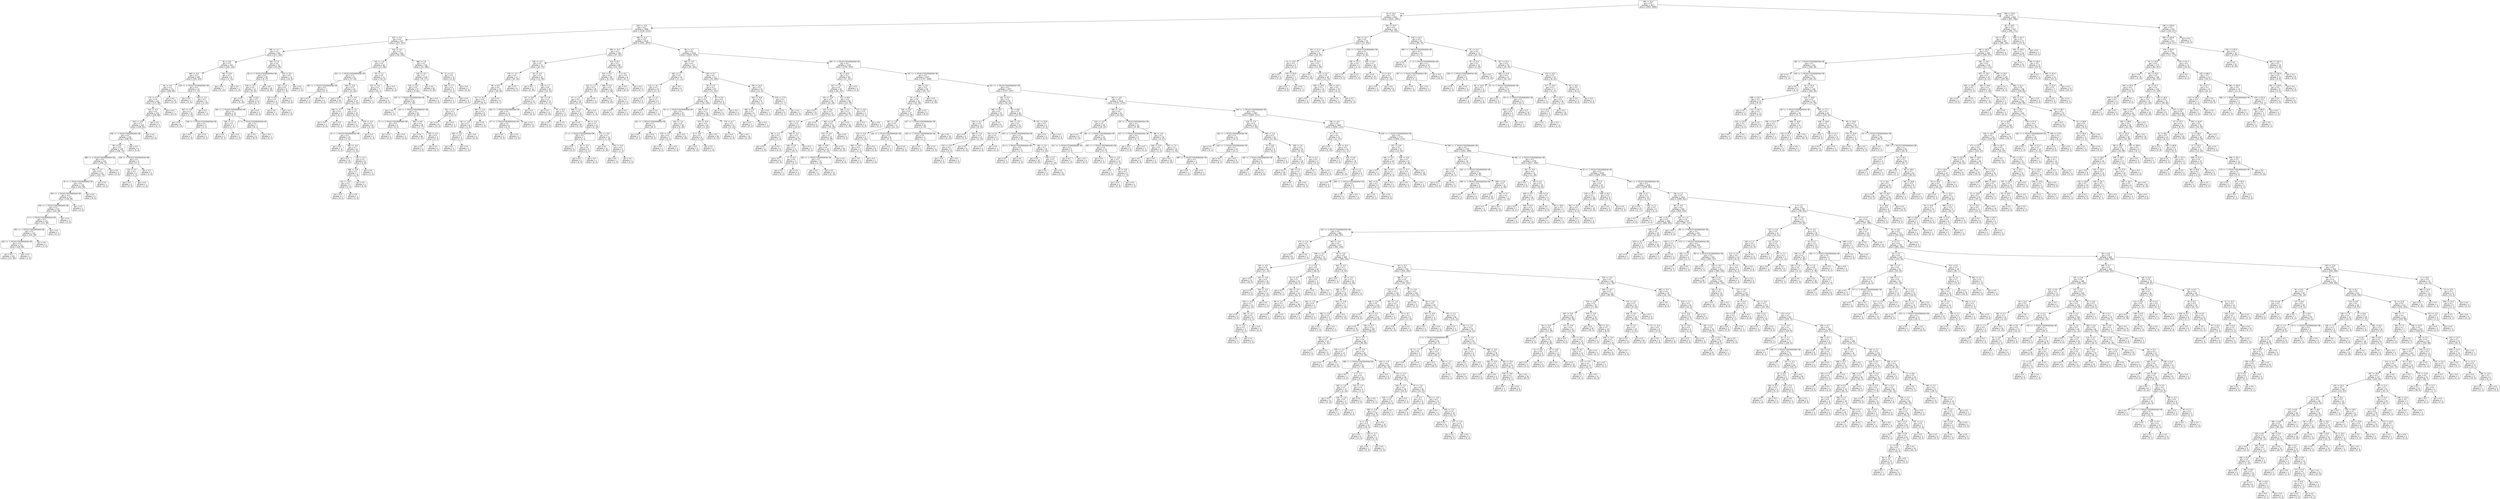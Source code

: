 digraph Tree {
node [shape=box, style="rounded", color="black", fontname=helvetica] ;
edge [fontname=helvetica] ;
0 [label="189 <= 15.5\ngini = 0.5\nsamples = 3677\nvalue = [2842, 2889]"] ;
1 [label="18 <= 13.4\ngini = 0.5\nsamples = 3021\nvalue = [2241, 2491]"] ;
0 -> 1 [labeldistance=2.5, labelangle=45, headlabel="True"] ;
2 [label="163 <= -4.6\ngini = 0.5\nsamples = 2856\nvalue = [2158, 2310]"] ;
1 -> 2 ;
3 [label="225 <= -5.1\ngini = 0.5\nsamples = 437\nvalue = [257, 437]"] ;
2 -> 3 ;
4 [label="395 <= -1.1\ngini = 0.5\nsamples = 245\nvalue = [217, 183]"] ;
3 -> 4 ;
5 [label="26 <= 0.8\ngini = 0.5\nsamples = 193\nvalue = [194, 118]"] ;
4 -> 5 ;
6 [label="348 <= -4.6\ngini = 0.5\nsamples = 185\nvalue = [193, 103]"] ;
5 -> 6 ;
7 [label="44 <= -4.5\ngini = 0.4\nsamples = 171\nvalue = [186, 88]"] ;
6 -> 7 ;
8 [label="175 <= -5.1\ngini = 0.4\nsamples = 161\nvalue = [171, 88]"] ;
7 -> 8 ;
9 [label="134 <= -5.3\ngini = 0.5\nsamples = 154\nvalue = [158, 88]"] ;
8 -> 9 ;
10 [label="333 <= -5.8\ngini = 0.4\nsamples = 149\nvalue = [158, 81]"] ;
9 -> 10 ;
11 [label="348 <= -1.7014117331926443e+38\ngini = 0.5\nsamples = 142\nvalue = [148, 81]"] ;
10 -> 11 ;
12 [label="99 <= 0.6\ngini = 0.4\nsamples = 138\nvalue = [148, 75]"] ;
11 -> 12 ;
13 [label="389 <= -1.7014117331926443e+38\ngini = 0.4\nsamples = 133\nvalue = [146, 70]"] ;
12 -> 13 ;
14 [label="304 <= -2.5\ngini = 0.4\nsamples = 131\nvalue = [142, 70]"] ;
13 -> 14 ;
15 [label="35 <= -1.7014117331926443e+38\ngini = 0.4\nsamples = 130\nvalue = [142, 68]"] ;
14 -> 15 ;
16 [label="300 <= -1.7014117331926443e+38\ngini = 0.4\nsamples = 127\nvalue = [136, 68]"] ;
15 -> 16 ;
17 [label="359 <= -1.7014117331926443e+38\ngini = 0.4\nsamples = 125\nvalue = [133, 68]"] ;
16 -> 17 ;
18 [label="0 <= -1.7014117331926443e+38\ngini = 0.4\nsamples = 123\nvalue = [131, 68]"] ;
17 -> 18 ;
19 [label="383 <= -1.7014117331926443e+38\ngini = 0.4\nsamples = 122\nvalue = [131, 66]"] ;
18 -> 19 ;
20 [label="261 <= -1.7014117331926443e+38\ngini = 0.4\nsamples = 121\nvalue = [128, 66]"] ;
19 -> 20 ;
21 [label="gini = 0.5\nsamples = 120\nvalue = [127, 66]"] ;
20 -> 21 ;
22 [label="gini = 0.0\nsamples = 1\nvalue = [1, 0]"] ;
20 -> 22 ;
23 [label="gini = 0.0\nsamples = 1\nvalue = [3, 0]"] ;
19 -> 23 ;
24 [label="gini = 0.0\nsamples = 1\nvalue = [0, 2]"] ;
18 -> 24 ;
25 [label="gini = 0.0\nsamples = 2\nvalue = [2, 0]"] ;
17 -> 25 ;
26 [label="gini = 0.0\nsamples = 2\nvalue = [3, 0]"] ;
16 -> 26 ;
27 [label="gini = 0.0\nsamples = 3\nvalue = [6, 0]"] ;
15 -> 27 ;
28 [label="gini = 0.0\nsamples = 1\nvalue = [0, 2]"] ;
14 -> 28 ;
29 [label="gini = 0.0\nsamples = 2\nvalue = [4, 0]"] ;
13 -> 29 ;
30 [label="258 <= -1.7014117331926443e+38\ngini = 0.4\nsamples = 5\nvalue = [2, 5]"] ;
12 -> 30 ;
31 [label="116 <= 3.3\ngini = 0.3\nsamples = 4\nvalue = [1, 5]"] ;
30 -> 31 ;
32 [label="gini = 0.0\nsamples = 3\nvalue = [0, 5]"] ;
31 -> 32 ;
33 [label="gini = 0.0\nsamples = 1\nvalue = [1, 0]"] ;
31 -> 33 ;
34 [label="gini = 0.0\nsamples = 1\nvalue = [1, 0]"] ;
30 -> 34 ;
35 [label="gini = 0.0\nsamples = 4\nvalue = [0, 6]"] ;
11 -> 35 ;
36 [label="gini = 0.0\nsamples = 7\nvalue = [10, 0]"] ;
10 -> 36 ;
37 [label="gini = 0.0\nsamples = 5\nvalue = [0, 7]"] ;
9 -> 37 ;
38 [label="gini = 0.0\nsamples = 7\nvalue = [13, 0]"] ;
8 -> 38 ;
39 [label="gini = 0.0\nsamples = 10\nvalue = [15, 0]"] ;
7 -> 39 ;
40 [label="239 <= -1.7014117331926443e+38\ngini = 0.4\nsamples = 14\nvalue = [7, 15]"] ;
6 -> 40 ;
41 [label="gini = 0.0\nsamples = 3\nvalue = [5, 0]"] ;
40 -> 41 ;
42 [label="143 <= -2.1\ngini = 0.2\nsamples = 11\nvalue = [2, 15]"] ;
40 -> 42 ;
43 [label="397 <= -3.9\ngini = 0.1\nsamples = 10\nvalue = [1, 15]"] ;
42 -> 43 ;
44 [label="gini = 0.0\nsamples = 8\nvalue = [0, 13]"] ;
43 -> 44 ;
45 [label="166 <= -1.7014117331926443e+38\ngini = 0.4\nsamples = 2\nvalue = [1, 2]"] ;
43 -> 45 ;
46 [label="gini = 0.0\nsamples = 1\nvalue = [1, 0]"] ;
45 -> 46 ;
47 [label="gini = 0.0\nsamples = 1\nvalue = [0, 2]"] ;
45 -> 47 ;
48 [label="gini = 0.0\nsamples = 1\nvalue = [1, 0]"] ;
42 -> 48 ;
49 [label="181 <= 0.8\ngini = 0.1\nsamples = 8\nvalue = [1, 15]"] ;
5 -> 49 ;
50 [label="gini = 0.0\nsamples = 7\nvalue = [0, 15]"] ;
49 -> 50 ;
51 [label="gini = 0.0\nsamples = 1\nvalue = [1, 0]"] ;
49 -> 51 ;
52 [label="303 <= 1.0\ngini = 0.4\nsamples = 52\nvalue = [23, 65]"] ;
4 -> 52 ;
53 [label="60 <= -1.7014117331926443e+38\ngini = 0.2\nsamples = 39\nvalue = [9, 57]"] ;
52 -> 53 ;
54 [label="218 <= -0.3\ngini = 0.4\nsamples = 21\nvalue = [9, 23]"] ;
53 -> 54 ;
55 [label="gini = 0.0\nsamples = 9\nvalue = [0, 16]"] ;
54 -> 55 ;
56 [label="360 <= 6.8\ngini = 0.5\nsamples = 12\nvalue = [9, 7]"] ;
54 -> 56 ;
57 [label="349 <= -1.7014117331926443e+38\ngini = 0.4\nsamples = 10\nvalue = [9, 3]"] ;
56 -> 57 ;
58 [label="190 <= 1.4\ngini = 0.4\nsamples = 3\nvalue = [1, 2]"] ;
57 -> 58 ;
59 [label="gini = 0.0\nsamples = 2\nvalue = [0, 2]"] ;
58 -> 59 ;
60 [label="gini = 0.0\nsamples = 1\nvalue = [1, 0]"] ;
58 -> 60 ;
61 [label="5 <= -1.7014117331926443e+38\ngini = 0.2\nsamples = 7\nvalue = [8, 1]"] ;
57 -> 61 ;
62 [label="gini = 0.0\nsamples = 6\nvalue = [8, 0]"] ;
61 -> 62 ;
63 [label="gini = 0.0\nsamples = 1\nvalue = [0, 1]"] ;
61 -> 63 ;
64 [label="gini = 0.0\nsamples = 2\nvalue = [0, 4]"] ;
56 -> 64 ;
65 [label="gini = 0.0\nsamples = 18\nvalue = [0, 34]"] ;
53 -> 65 ;
66 [label="103 <= 3.0\ngini = 0.5\nsamples = 13\nvalue = [14, 8]"] ;
52 -> 66 ;
67 [label="310 <= 2.4\ngini = 0.5\nsamples = 8\nvalue = [7, 8]"] ;
66 -> 67 ;
68 [label="313 <= 0.3\ngini = 0.3\nsamples = 4\nvalue = [7, 2]"] ;
67 -> 68 ;
69 [label="gini = 0.0\nsamples = 1\nvalue = [0, 2]"] ;
68 -> 69 ;
70 [label="gini = 0.0\nsamples = 3\nvalue = [7, 0]"] ;
68 -> 70 ;
71 [label="gini = 0.0\nsamples = 4\nvalue = [0, 6]"] ;
67 -> 71 ;
72 [label="gini = 0.0\nsamples = 5\nvalue = [7, 0]"] ;
66 -> 72 ;
73 [label="319 <= -4.2\ngini = 0.2\nsamples = 192\nvalue = [40, 254]"] ;
3 -> 73 ;
74 [label="142 <= -4.6\ngini = 0.4\nsamples = 62\nvalue = [27, 68]"] ;
73 -> 74 ;
75 [label="341 <= -1.7014117331926443e+38\ngini = 0.3\nsamples = 51\nvalue = [17, 63]"] ;
74 -> 75 ;
76 [label="185 <= -1.7014117331926443e+38\ngini = 0.5\nsamples = 7\nvalue = [5, 3]"] ;
75 -> 76 ;
77 [label="gini = 0.0\nsamples = 3\nvalue = [0, 3]"] ;
76 -> 77 ;
78 [label="gini = 0.0\nsamples = 4\nvalue = [5, 0]"] ;
76 -> 78 ;
79 [label="299 <= -5.0\ngini = 0.3\nsamples = 44\nvalue = [12, 60]"] ;
75 -> 79 ;
80 [label="gini = 0.0\nsamples = 15\nvalue = [0, 27]"] ;
79 -> 80 ;
81 [label="45 <= -4.9\ngini = 0.4\nsamples = 29\nvalue = [12, 33]"] ;
79 -> 81 ;
82 [label="346 <= -4.7\ngini = 0.4\nsamples = 4\nvalue = [6, 2]"] ;
81 -> 82 ;
83 [label="gini = 0.0\nsamples = 3\nvalue = [6, 0]"] ;
82 -> 83 ;
84 [label="gini = 0.0\nsamples = 1\nvalue = [0, 2]"] ;
82 -> 84 ;
85 [label="158 <= -5.1\ngini = 0.3\nsamples = 25\nvalue = [6, 31]"] ;
81 -> 85 ;
86 [label="gini = 0.0\nsamples = 1\nvalue = [2, 0]"] ;
85 -> 86 ;
87 [label="319 <= -4.4\ngini = 0.2\nsamples = 24\nvalue = [4, 31]"] ;
85 -> 87 ;
88 [label="10 <= -1.7014117331926443e+38\ngini = 0.2\nsamples = 23\nvalue = [3, 31]"] ;
87 -> 88 ;
89 [label="gini = 0.0\nsamples = 1\nvalue = [1, 0]"] ;
88 -> 89 ;
90 [label="380 <= -4.6\ngini = 0.1\nsamples = 22\nvalue = [2, 31]"] ;
88 -> 90 ;
91 [label="gini = 0.0\nsamples = 14\nvalue = [0, 23]"] ;
90 -> 91 ;
92 [label="125 <= -1.2\ngini = 0.3\nsamples = 8\nvalue = [2, 8]"] ;
90 -> 92 ;
93 [label="348 <= -4.8\ngini = 0.2\nsamples = 7\nvalue = [1, 8]"] ;
92 -> 93 ;
94 [label="101 <= -4.8\ngini = 0.4\nsamples = 3\nvalue = [1, 2]"] ;
93 -> 94 ;
95 [label="gini = 0.0\nsamples = 2\nvalue = [0, 2]"] ;
94 -> 95 ;
96 [label="gini = 0.0\nsamples = 1\nvalue = [1, 0]"] ;
94 -> 96 ;
97 [label="gini = 0.0\nsamples = 4\nvalue = [0, 6]"] ;
93 -> 97 ;
98 [label="gini = 0.0\nsamples = 1\nvalue = [1, 0]"] ;
92 -> 98 ;
99 [label="gini = 0.0\nsamples = 1\nvalue = [1, 0]"] ;
87 -> 99 ;
100 [label="93 <= 1.2\ngini = 0.4\nsamples = 11\nvalue = [10, 5]"] ;
74 -> 100 ;
101 [label="222 <= -5.2\ngini = 0.2\nsamples = 7\nvalue = [10, 1]"] ;
100 -> 101 ;
102 [label="gini = 0.0\nsamples = 1\nvalue = [0, 1]"] ;
101 -> 102 ;
103 [label="gini = 0.0\nsamples = 6\nvalue = [10, 0]"] ;
101 -> 103 ;
104 [label="gini = 0.0\nsamples = 4\nvalue = [0, 4]"] ;
100 -> 104 ;
105 [label="388 <= 1.8\ngini = 0.1\nsamples = 130\nvalue = [13, 186]"] ;
73 -> 105 ;
106 [label="226 <= -0.3\ngini = 0.1\nsamples = 118\nvalue = [9, 177]"] ;
105 -> 106 ;
107 [label="140 <= -0.4\ngini = 0.2\nsamples = 57\nvalue = [9, 82]"] ;
106 -> 107 ;
108 [label="315 <= -1.7014117331926443e+38\ngini = 0.1\nsamples = 55\nvalue = [7, 82]"] ;
107 -> 108 ;
109 [label="gini = 0.0\nsamples = 1\nvalue = [2, 0]"] ;
108 -> 109 ;
110 [label="44 <= -1.7014117331926443e+38\ngini = 0.1\nsamples = 54\nvalue = [5, 82]"] ;
108 -> 110 ;
111 [label="71 <= -1.7014117331926443e+38\ngini = 0.5\nsamples = 5\nvalue = [3, 5]"] ;
110 -> 111 ;
112 [label="gini = 0.0\nsamples = 2\nvalue = [0, 5]"] ;
111 -> 112 ;
113 [label="gini = 0.0\nsamples = 3\nvalue = [3, 0]"] ;
111 -> 113 ;
114 [label="393 <= 0.6\ngini = 0.0\nsamples = 49\nvalue = [2, 77]"] ;
110 -> 114 ;
115 [label="gini = 0.0\nsamples = 46\nvalue = [0, 75]"] ;
114 -> 115 ;
116 [label="105 <= 1.9\ngini = 0.5\nsamples = 3\nvalue = [2, 2]"] ;
114 -> 116 ;
117 [label="gini = 0.0\nsamples = 2\nvalue = [2, 0]"] ;
116 -> 117 ;
118 [label="gini = 0.0\nsamples = 1\nvalue = [0, 2]"] ;
116 -> 118 ;
119 [label="gini = 0.0\nsamples = 2\nvalue = [2, 0]"] ;
107 -> 119 ;
120 [label="gini = 0.0\nsamples = 61\nvalue = [0, 95]"] ;
106 -> 120 ;
121 [label="12 <= 2.4\ngini = 0.4\nsamples = 12\nvalue = [4, 9]"] ;
105 -> 121 ;
122 [label="188 <= 1.7\ngini = 0.3\nsamples = 5\nvalue = [4, 1]"] ;
121 -> 122 ;
123 [label="gini = 0.0\nsamples = 1\nvalue = [0, 1]"] ;
122 -> 123 ;
124 [label="gini = 0.0\nsamples = 4\nvalue = [4, 0]"] ;
122 -> 124 ;
125 [label="gini = 0.0\nsamples = 7\nvalue = [0, 8]"] ;
121 -> 125 ;
126 [label="396 <= -5.4\ngini = 0.5\nsamples = 2419\nvalue = [1901, 1873]"] ;
2 -> 126 ;
127 [label="399 <= -5.3\ngini = 0.3\nsamples = 160\nvalue = [57, 197]"] ;
126 -> 127 ;
128 [label="108 <= -0.5\ngini = 0.5\nsamples = 72\nvalue = [43, 75]"] ;
127 -> 128 ;
129 [label="370 <= -1.4\ngini = 0.5\nsamples = 27\nvalue = [30, 16]"] ;
128 -> 129 ;
130 [label="39 <= 0.0\ngini = 0.5\nsamples = 21\nvalue = [18, 16]"] ;
129 -> 130 ;
131 [label="311 <= -4.1\ngini = 0.4\nsamples = 17\nvalue = [18, 9]"] ;
130 -> 131 ;
132 [label="251 <= -2.1\ngini = 0.1\nsamples = 9\nvalue = [13, 1]"] ;
131 -> 132 ;
133 [label="gini = 0.0\nsamples = 8\nvalue = [13, 0]"] ;
132 -> 133 ;
134 [label="gini = 0.0\nsamples = 1\nvalue = [0, 1]"] ;
132 -> 134 ;
135 [label="305 <= -1.0\ngini = 0.5\nsamples = 8\nvalue = [5, 8]"] ;
131 -> 135 ;
136 [label="65 <= -1.8\ngini = 0.2\nsamples = 6\nvalue = [1, 8]"] ;
135 -> 136 ;
137 [label="250 <= -3.2\ngini = 0.4\nsamples = 3\nvalue = [1, 2]"] ;
136 -> 137 ;
138 [label="gini = 0.0\nsamples = 2\nvalue = [0, 2]"] ;
137 -> 138 ;
139 [label="gini = 0.0\nsamples = 1\nvalue = [1, 0]"] ;
137 -> 139 ;
140 [label="gini = 0.0\nsamples = 3\nvalue = [0, 6]"] ;
136 -> 140 ;
141 [label="gini = 0.0\nsamples = 2\nvalue = [4, 0]"] ;
135 -> 141 ;
142 [label="gini = 0.0\nsamples = 4\nvalue = [0, 7]"] ;
130 -> 142 ;
143 [label="gini = 0.0\nsamples = 6\nvalue = [12, 0]"] ;
129 -> 143 ;
144 [label="43 <= -0.3\ngini = 0.3\nsamples = 45\nvalue = [13, 59]"] ;
128 -> 144 ;
145 [label="gini = 0.0\nsamples = 17\nvalue = [0, 35]"] ;
144 -> 145 ;
146 [label="136 <= 1.1\ngini = 0.5\nsamples = 28\nvalue = [13, 24]"] ;
144 -> 146 ;
147 [label="257 <= 0.6\ngini = 0.5\nsamples = 14\nvalue = [10, 7]"] ;
146 -> 147 ;
148 [label="329 <= -1.7014117331926443e+38\ngini = 0.4\nsamples = 11\nvalue = [10, 3]"] ;
147 -> 148 ;
149 [label="97 <= -1.7014117331926443e+38\ngini = 0.5\nsamples = 5\nvalue = [3, 3]"] ;
148 -> 149 ;
150 [label="gini = 0.0\nsamples = 3\nvalue = [0, 3]"] ;
149 -> 150 ;
151 [label="gini = 0.0\nsamples = 2\nvalue = [3, 0]"] ;
149 -> 151 ;
152 [label="gini = 0.0\nsamples = 6\nvalue = [7, 0]"] ;
148 -> 152 ;
153 [label="gini = 0.0\nsamples = 3\nvalue = [0, 4]"] ;
147 -> 153 ;
154 [label="197 <= 7.9\ngini = 0.3\nsamples = 14\nvalue = [3, 17]"] ;
146 -> 154 ;
155 [label="gini = 0.0\nsamples = 11\nvalue = [0, 15]"] ;
154 -> 155 ;
156 [label="65 <= 9.3\ngini = 0.5\nsamples = 3\nvalue = [3, 2]"] ;
154 -> 156 ;
157 [label="gini = 0.0\nsamples = 2\nvalue = [3, 0]"] ;
156 -> 157 ;
158 [label="gini = 0.0\nsamples = 1\nvalue = [0, 2]"] ;
156 -> 158 ;
159 [label="316 <= 8.2\ngini = 0.2\nsamples = 88\nvalue = [14, 122]"] ;
127 -> 159 ;
160 [label="223 <= 0.4\ngini = 0.1\nsamples = 80\nvalue = [8, 115]"] ;
159 -> 160 ;
161 [label="322 <= 1.1\ngini = 0.2\nsamples = 39\nvalue = [7, 47]"] ;
160 -> 161 ;
162 [label="47 <= 1.4\ngini = 0.2\nsamples = 38\nvalue = [6, 47]"] ;
161 -> 162 ;
163 [label="388 <= -3.4\ngini = 0.2\nsamples = 37\nvalue = [5, 47]"] ;
162 -> 163 ;
164 [label="gini = 0.0\nsamples = 16\nvalue = [0, 24]"] ;
163 -> 164 ;
165 [label="88 <= -1.4\ngini = 0.3\nsamples = 21\nvalue = [5, 23]"] ;
163 -> 165 ;
166 [label="11 <= -1.7014117331926443e+38\ngini = 0.5\nsamples = 7\nvalue = [4, 4]"] ;
165 -> 166 ;
167 [label="gini = 0.0\nsamples = 1\nvalue = [0, 2]"] ;
166 -> 167 ;
168 [label="10 <= -0.5\ngini = 0.4\nsamples = 6\nvalue = [4, 2]"] ;
166 -> 168 ;
169 [label="gini = 0.0\nsamples = 4\nvalue = [4, 0]"] ;
168 -> 169 ;
170 [label="gini = 0.0\nsamples = 2\nvalue = [0, 2]"] ;
168 -> 170 ;
171 [label="271 <= -0.6\ngini = 0.1\nsamples = 14\nvalue = [1, 19]"] ;
165 -> 171 ;
172 [label="gini = 0.0\nsamples = 11\nvalue = [0, 16]"] ;
171 -> 172 ;
173 [label="133 <= -0.6\ngini = 0.4\nsamples = 3\nvalue = [1, 3]"] ;
171 -> 173 ;
174 [label="gini = 0.0\nsamples = 1\nvalue = [1, 0]"] ;
173 -> 174 ;
175 [label="gini = 0.0\nsamples = 2\nvalue = [0, 3]"] ;
173 -> 175 ;
176 [label="gini = 0.0\nsamples = 1\nvalue = [1, 0]"] ;
162 -> 176 ;
177 [label="gini = 0.0\nsamples = 1\nvalue = [1, 0]"] ;
161 -> 177 ;
178 [label="336 <= 6.2\ngini = 0.0\nsamples = 41\nvalue = [1, 68]"] ;
160 -> 178 ;
179 [label="gini = 0.0\nsamples = 37\nvalue = [0, 63]"] ;
178 -> 179 ;
180 [label="15 <= 7.1\ngini = 0.3\nsamples = 4\nvalue = [1, 5]"] ;
178 -> 180 ;
181 [label="gini = 0.0\nsamples = 1\nvalue = [1, 0]"] ;
180 -> 181 ;
182 [label="gini = 0.0\nsamples = 3\nvalue = [0, 5]"] ;
180 -> 182 ;
183 [label="0 <= 9.1\ngini = 0.5\nsamples = 8\nvalue = [6, 7]"] ;
159 -> 183 ;
184 [label="gini = 0.0\nsamples = 3\nvalue = [6, 0]"] ;
183 -> 184 ;
185 [label="gini = 0.0\nsamples = 5\nvalue = [0, 7]"] ;
183 -> 185 ;
186 [label="98 <= -4.7\ngini = 0.5\nsamples = 2259\nvalue = [1844, 1676]"] ;
126 -> 186 ;
187 [label="180 <= -3.2\ngini = 0.4\nsamples = 127\nvalue = [50, 161]"] ;
186 -> 187 ;
188 [label="263 <= 1.3\ngini = 0.5\nsamples = 16\nvalue = [17, 11]"] ;
187 -> 188 ;
189 [label="122 <= -4.1\ngini = 0.3\nsamples = 10\nvalue = [17, 4]"] ;
188 -> 189 ;
190 [label="gini = 0.0\nsamples = 2\nvalue = [0, 3]"] ;
189 -> 190 ;
191 [label="101 <= -4.1\ngini = 0.1\nsamples = 8\nvalue = [17, 1]"] ;
189 -> 191 ;
192 [label="gini = 0.0\nsamples = 1\nvalue = [0, 1]"] ;
191 -> 192 ;
193 [label="gini = 0.0\nsamples = 7\nvalue = [17, 0]"] ;
191 -> 193 ;
194 [label="gini = 0.0\nsamples = 6\nvalue = [0, 7]"] ;
188 -> 194 ;
195 [label="240 <= 5.7\ngini = 0.3\nsamples = 111\nvalue = [33, 150]"] ;
187 -> 195 ;
196 [label="79 <= 1.9\ngini = 0.2\nsamples = 95\nvalue = [21, 141]"] ;
195 -> 196 ;
197 [label="73 <= -1.0\ngini = 0.2\nsamples = 90\nvalue = [16, 136]"] ;
196 -> 197 ;
198 [label="24 <= -1.7014117331926443e+38\ngini = 0.4\nsamples = 34\nvalue = [13, 41]"] ;
197 -> 198 ;
199 [label="181 <= -1.7014117331926443e+38\ngini = 0.2\nsamples = 6\nvalue = [8, 1]"] ;
198 -> 199 ;
200 [label="gini = 0.0\nsamples = 1\nvalue = [0, 1]"] ;
199 -> 200 ;
201 [label="gini = 0.0\nsamples = 5\nvalue = [8, 0]"] ;
199 -> 201 ;
202 [label="242 <= -1.6\ngini = 0.2\nsamples = 28\nvalue = [5, 40]"] ;
198 -> 202 ;
203 [label="376 <= -2.0\ngini = 0.5\nsamples = 7\nvalue = [5, 5]"] ;
202 -> 203 ;
204 [label="gini = 0.0\nsamples = 4\nvalue = [0, 5]"] ;
203 -> 204 ;
205 [label="gini = 0.0\nsamples = 3\nvalue = [5, 0]"] ;
203 -> 205 ;
206 [label="gini = 0.0\nsamples = 21\nvalue = [0, 35]"] ;
202 -> 206 ;
207 [label="264 <= 0.9\ngini = 0.1\nsamples = 56\nvalue = [3, 95]"] ;
197 -> 207 ;
208 [label="370 <= -0.6\ngini = 0.0\nsamples = 44\nvalue = [1, 82]"] ;
207 -> 208 ;
209 [label="8 <= -0.6\ngini = 0.1\nsamples = 6\nvalue = [1, 12]"] ;
208 -> 209 ;
210 [label="gini = 0.0\nsamples = 5\nvalue = [0, 12]"] ;
209 -> 210 ;
211 [label="gini = 0.0\nsamples = 1\nvalue = [1, 0]"] ;
209 -> 211 ;
212 [label="gini = 0.0\nsamples = 38\nvalue = [0, 70]"] ;
208 -> 212 ;
213 [label="274 <= 0.7\ngini = 0.2\nsamples = 12\nvalue = [2, 13]"] ;
207 -> 213 ;
214 [label="gini = 0.0\nsamples = 2\nvalue = [2, 0]"] ;
213 -> 214 ;
215 [label="gini = 0.0\nsamples = 10\nvalue = [0, 13]"] ;
213 -> 215 ;
216 [label="45 <= 4.4\ngini = 0.5\nsamples = 5\nvalue = [5, 5]"] ;
196 -> 216 ;
217 [label="gini = 0.0\nsamples = 2\nvalue = [5, 0]"] ;
216 -> 217 ;
218 [label="gini = 0.0\nsamples = 3\nvalue = [0, 5]"] ;
216 -> 218 ;
219 [label="195 <= 10.3\ngini = 0.5\nsamples = 16\nvalue = [12, 9]"] ;
195 -> 219 ;
220 [label="253 <= 74.8\ngini = 0.3\nsamples = 9\nvalue = [11, 2]"] ;
219 -> 220 ;
221 [label="286 <= 5.9\ngini = 0.2\nsamples = 8\nvalue = [11, 1]"] ;
220 -> 221 ;
222 [label="gini = 0.0\nsamples = 1\nvalue = [0, 1]"] ;
221 -> 222 ;
223 [label="gini = 0.0\nsamples = 7\nvalue = [11, 0]"] ;
221 -> 223 ;
224 [label="gini = 0.0\nsamples = 1\nvalue = [0, 1]"] ;
220 -> 224 ;
225 [label="279 <= 17.0\ngini = 0.2\nsamples = 7\nvalue = [1, 7]"] ;
219 -> 225 ;
226 [label="gini = 0.0\nsamples = 6\nvalue = [0, 7]"] ;
225 -> 226 ;
227 [label="gini = 0.0\nsamples = 1\nvalue = [1, 0]"] ;
225 -> 227 ;
228 [label="365 <= -1.7014117331926443e+38\ngini = 0.5\nsamples = 2132\nvalue = [1794, 1515]"] ;
186 -> 228 ;
229 [label="56 <= 10.5\ngini = 0.4\nsamples = 95\nvalue = [37, 107]"] ;
228 -> 229 ;
230 [label="327 <= -1.5\ngini = 0.4\nsamples = 93\nvalue = [33, 107]"] ;
229 -> 230 ;
231 [label="133 <= -1.8\ngini = 0.5\nsamples = 35\nvalue = [19, 29]"] ;
230 -> 231 ;
232 [label="gini = 0.0\nsamples = 13\nvalue = [0, 17]"] ;
231 -> 232 ;
233 [label="222 <= 0.6\ngini = 0.5\nsamples = 22\nvalue = [19, 12]"] ;
231 -> 233 ;
234 [label="352 <= -1.6\ngini = 0.4\nsamples = 17\nvalue = [19, 6]"] ;
233 -> 234 ;
235 [label="86 <= -2.1\ngini = 0.3\nsamples = 5\nvalue = [1, 4]"] ;
234 -> 235 ;
236 [label="gini = 0.0\nsamples = 1\nvalue = [1, 0]"] ;
235 -> 236 ;
237 [label="gini = 0.0\nsamples = 4\nvalue = [0, 4]"] ;
235 -> 237 ;
238 [label="346 <= -0.2\ngini = 0.2\nsamples = 12\nvalue = [18, 2]"] ;
234 -> 238 ;
239 [label="159 <= 4.5\ngini = 0.1\nsamples = 11\nvalue = [18, 1]"] ;
238 -> 239 ;
240 [label="gini = 0.0\nsamples = 8\nvalue = [15, 0]"] ;
239 -> 240 ;
241 [label="77 <= 4.0\ngini = 0.4\nsamples = 3\nvalue = [3, 1]"] ;
239 -> 241 ;
242 [label="gini = 0.0\nsamples = 1\nvalue = [0, 1]"] ;
241 -> 242 ;
243 [label="gini = 0.0\nsamples = 2\nvalue = [3, 0]"] ;
241 -> 243 ;
244 [label="gini = 0.0\nsamples = 1\nvalue = [0, 1]"] ;
238 -> 244 ;
245 [label="gini = 0.0\nsamples = 5\nvalue = [0, 6]"] ;
233 -> 245 ;
246 [label="221 <= 8.9\ngini = 0.3\nsamples = 58\nvalue = [14, 78]"] ;
230 -> 246 ;
247 [label="280 <= 3.2\ngini = 0.2\nsamples = 55\nvalue = [10, 77]"] ;
246 -> 247 ;
248 [label="363 <= 2.6\ngini = 0.3\nsamples = 34\nvalue = [10, 39]"] ;
247 -> 248 ;
249 [label="375 <= -0.6\ngini = 0.2\nsamples = 32\nvalue = [6, 39]"] ;
248 -> 249 ;
250 [label="285 <= -0.8\ngini = 0.4\nsamples = 16\nvalue = [6, 14]"] ;
249 -> 250 ;
251 [label="283 <= -1.7014117331926443e+38\ngini = 0.1\nsamples = 13\nvalue = [1, 14]"] ;
250 -> 251 ;
252 [label="gini = 0.0\nsamples = 1\nvalue = [1, 0]"] ;
251 -> 252 ;
253 [label="gini = 0.0\nsamples = 12\nvalue = [0, 14]"] ;
251 -> 253 ;
254 [label="gini = 0.0\nsamples = 3\nvalue = [5, 0]"] ;
250 -> 254 ;
255 [label="gini = 0.0\nsamples = 16\nvalue = [0, 25]"] ;
249 -> 255 ;
256 [label="gini = 0.0\nsamples = 2\nvalue = [4, 0]"] ;
248 -> 256 ;
257 [label="gini = 0.0\nsamples = 21\nvalue = [0, 38]"] ;
247 -> 257 ;
258 [label="373 <= 9.6\ngini = 0.3\nsamples = 3\nvalue = [4, 1]"] ;
246 -> 258 ;
259 [label="gini = 0.0\nsamples = 2\nvalue = [4, 0]"] ;
258 -> 259 ;
260 [label="gini = 0.0\nsamples = 1\nvalue = [0, 1]"] ;
258 -> 260 ;
261 [label="gini = 0.0\nsamples = 2\nvalue = [4, 0]"] ;
229 -> 261 ;
262 [label="141 <= -1.7014117331926443e+38\ngini = 0.5\nsamples = 2037\nvalue = [1757, 1408]"] ;
228 -> 262 ;
263 [label="336 <= 2.8\ngini = 0.3\nsamples = 60\nvalue = [20, 71]"] ;
262 -> 263 ;
264 [label="24 <= 1.3\ngini = 0.5\nsamples = 42\nvalue = [20, 36]"] ;
263 -> 264 ;
265 [label="240 <= -0.4\ngini = 0.4\nsamples = 37\nvalue = [12, 36]"] ;
264 -> 265 ;
266 [label="267 <= -2.8\ngini = 0.5\nsamples = 17\nvalue = [11, 11]"] ;
265 -> 266 ;
267 [label="119 <= -3.4\ngini = 0.3\nsamples = 9\nvalue = [2, 10]"] ;
266 -> 267 ;
268 [label="263 <= -4.0\ngini = 0.4\nsamples = 3\nvalue = [2, 1]"] ;
267 -> 268 ;
269 [label="gini = 0.0\nsamples = 1\nvalue = [0, 1]"] ;
268 -> 269 ;
270 [label="gini = 0.0\nsamples = 2\nvalue = [2, 0]"] ;
268 -> 270 ;
271 [label="gini = 0.0\nsamples = 6\nvalue = [0, 9]"] ;
267 -> 271 ;
272 [label="146 <= -1.7014117331926443e+38\ngini = 0.2\nsamples = 8\nvalue = [9, 1]"] ;
266 -> 272 ;
273 [label="gini = 0.0\nsamples = 1\nvalue = [0, 1]"] ;
272 -> 273 ;
274 [label="gini = 0.0\nsamples = 7\nvalue = [9, 0]"] ;
272 -> 274 ;
275 [label="107 <= -1.7014117331926443e+38\ngini = 0.1\nsamples = 20\nvalue = [1, 25]"] ;
265 -> 275 ;
276 [label="320 <= -1.7014117331926443e+38\ngini = 0.5\nsamples = 2\nvalue = [1, 1]"] ;
275 -> 276 ;
277 [label="gini = 0.0\nsamples = 1\nvalue = [0, 1]"] ;
276 -> 277 ;
278 [label="gini = 0.0\nsamples = 1\nvalue = [1, 0]"] ;
276 -> 278 ;
279 [label="gini = 0.0\nsamples = 18\nvalue = [0, 24]"] ;
275 -> 279 ;
280 [label="gini = 0.0\nsamples = 5\nvalue = [8, 0]"] ;
264 -> 280 ;
281 [label="gini = 0.0\nsamples = 18\nvalue = [0, 35]"] ;
263 -> 281 ;
282 [label="241 <= -1.7014117331926443e+38\ngini = 0.5\nsamples = 1977\nvalue = [1737, 1337]"] ;
262 -> 282 ;
283 [label="161 <= 0.4\ngini = 0.4\nsamples = 59\nvalue = [30, 64]"] ;
282 -> 283 ;
284 [label="385 <= -0.5\ngini = 0.5\nsamples = 23\nvalue = [20, 14]"] ;
283 -> 284 ;
285 [label="239 <= -4.1\ngini = 0.5\nsamples = 15\nvalue = [8, 14]"] ;
284 -> 285 ;
286 [label="gini = 0.0\nsamples = 3\nvalue = [5, 0]"] ;
285 -> 286 ;
287 [label="358 <= -1.6\ngini = 0.3\nsamples = 12\nvalue = [3, 14]"] ;
285 -> 287 ;
288 [label="113 <= -2.9\ngini = 0.5\nsamples = 6\nvalue = [3, 4]"] ;
287 -> 288 ;
289 [label="gini = 0.0\nsamples = 3\nvalue = [0, 4]"] ;
288 -> 289 ;
290 [label="gini = 0.0\nsamples = 3\nvalue = [3, 0]"] ;
288 -> 290 ;
291 [label="gini = 0.0\nsamples = 6\nvalue = [0, 10]"] ;
287 -> 291 ;
292 [label="gini = 0.0\nsamples = 8\nvalue = [12, 0]"] ;
284 -> 292 ;
293 [label="52 <= 8.8\ngini = 0.3\nsamples = 36\nvalue = [10, 50]"] ;
283 -> 293 ;
294 [label="345 <= -0.2\ngini = 0.2\nsamples = 31\nvalue = [5, 47]"] ;
293 -> 294 ;
295 [label="342 <= 3.3\ngini = 0.5\nsamples = 3\nvalue = [2, 2]"] ;
294 -> 295 ;
296 [label="gini = 0.0\nsamples = 2\nvalue = [2, 0]"] ;
295 -> 296 ;
297 [label="gini = 0.0\nsamples = 1\nvalue = [0, 2]"] ;
295 -> 297 ;
298 [label="254 <= -1.7014117331926443e+38\ngini = 0.1\nsamples = 28\nvalue = [3, 45]"] ;
294 -> 298 ;
299 [label="24 <= -1.7014117331926443e+38\ngini = 0.5\nsamples = 2\nvalue = [1, 1]"] ;
298 -> 299 ;
300 [label="gini = 0.0\nsamples = 1\nvalue = [0, 1]"] ;
299 -> 300 ;
301 [label="gini = 0.0\nsamples = 1\nvalue = [1, 0]"] ;
299 -> 301 ;
302 [label="240 <= 1.6\ngini = 0.1\nsamples = 26\nvalue = [2, 44]"] ;
298 -> 302 ;
303 [label="gini = 0.0\nsamples = 19\nvalue = [0, 34]"] ;
302 -> 303 ;
304 [label="154 <= 2.2\ngini = 0.3\nsamples = 7\nvalue = [2, 10]"] ;
302 -> 304 ;
305 [label="gini = 0.0\nsamples = 1\nvalue = [2, 0]"] ;
304 -> 305 ;
306 [label="gini = 0.0\nsamples = 6\nvalue = [0, 10]"] ;
304 -> 306 ;
307 [label="331 <= 10.8\ngini = 0.5\nsamples = 5\nvalue = [5, 3]"] ;
293 -> 307 ;
308 [label="gini = 0.0\nsamples = 2\nvalue = [5, 0]"] ;
307 -> 308 ;
309 [label="gini = 0.0\nsamples = 3\nvalue = [0, 3]"] ;
307 -> 309 ;
310 [label="352 <= -4.8\ngini = 0.5\nsamples = 1918\nvalue = [1707, 1273]"] ;
282 -> 310 ;
311 [label="393 <= -0.8\ngini = 0.4\nsamples = 61\nvalue = [24, 62]"] ;
310 -> 311 ;
312 [label="315 <= -4.0\ngini = 0.5\nsamples = 28\nvalue = [18, 24]"] ;
311 -> 312 ;
313 [label="gini = 0.0\nsamples = 9\nvalue = [0, 14]"] ;
312 -> 313 ;
314 [label="381 <= -1.7014117331926443e+38\ngini = 0.5\nsamples = 19\nvalue = [18, 10]"] ;
312 -> 314 ;
315 [label="211 <= -1.7014117331926443e+38\ngini = 0.3\nsamples = 5\nvalue = [1, 5]"] ;
314 -> 315 ;
316 [label="gini = 0.0\nsamples = 1\nvalue = [1, 0]"] ;
315 -> 316 ;
317 [label="gini = 0.0\nsamples = 4\nvalue = [0, 5]"] ;
315 -> 317 ;
318 [label="262 <= -1.7014117331926443e+38\ngini = 0.4\nsamples = 14\nvalue = [17, 5]"] ;
314 -> 318 ;
319 [label="gini = 0.0\nsamples = 1\nvalue = [0, 2]"] ;
318 -> 319 ;
320 [label="219 <= -1.8\ngini = 0.3\nsamples = 13\nvalue = [17, 3]"] ;
318 -> 320 ;
321 [label="gini = 0.0\nsamples = 7\nvalue = [10, 0]"] ;
320 -> 321 ;
322 [label="64 <= -0.6\ngini = 0.4\nsamples = 6\nvalue = [7, 3]"] ;
320 -> 322 ;
323 [label="gini = 0.0\nsamples = 2\nvalue = [0, 3]"] ;
322 -> 323 ;
324 [label="gini = 0.0\nsamples = 4\nvalue = [7, 0]"] ;
322 -> 324 ;
325 [label="197 <= -1.7014117331926443e+38\ngini = 0.2\nsamples = 33\nvalue = [6, 38]"] ;
311 -> 325 ;
326 [label="257 <= -1.7014117331926443e+38\ngini = 0.4\nsamples = 3\nvalue = [3, 1]"] ;
325 -> 326 ;
327 [label="gini = 0.0\nsamples = 2\nvalue = [3, 0]"] ;
326 -> 327 ;
328 [label="gini = 0.0\nsamples = 1\nvalue = [0, 1]"] ;
326 -> 328 ;
329 [label="86 <= -0.5\ngini = 0.1\nsamples = 30\nvalue = [3, 37]"] ;
325 -> 329 ;
330 [label="236 <= -0.9\ngini = 0.5\nsamples = 4\nvalue = [2, 3]"] ;
329 -> 330 ;
331 [label="gini = 0.0\nsamples = 2\nvalue = [0, 3]"] ;
330 -> 331 ;
332 [label="gini = 0.0\nsamples = 2\nvalue = [2, 0]"] ;
330 -> 332 ;
333 [label="201 <= 7.5\ngini = 0.1\nsamples = 26\nvalue = [1, 34]"] ;
329 -> 333 ;
334 [label="gini = 0.0\nsamples = 24\nvalue = [0, 32]"] ;
333 -> 334 ;
335 [label="389 <= -1.7014117331926443e+38\ngini = 0.4\nsamples = 2\nvalue = [1, 2]"] ;
333 -> 335 ;
336 [label="gini = 0.0\nsamples = 1\nvalue = [1, 0]"] ;
335 -> 336 ;
337 [label="gini = 0.0\nsamples = 1\nvalue = [0, 2]"] ;
335 -> 337 ;
338 [label="109 <= -1.7014117331926443e+38\ngini = 0.5\nsamples = 1857\nvalue = [1683, 1211]"] ;
310 -> 338 ;
339 [label="126 <= -2.5\ngini = 0.4\nsamples = 54\nvalue = [27, 60]"] ;
338 -> 339 ;
340 [label="204 <= -1.7014117331926443e+38\ngini = 0.3\nsamples = 11\nvalue = [15, 4]"] ;
339 -> 340 ;
341 [label="gini = 0.0\nsamples = 1\nvalue = [0, 2]"] ;
340 -> 341 ;
342 [label="201 <= -1.7014117331926443e+38\ngini = 0.2\nsamples = 10\nvalue = [15, 2]"] ;
340 -> 342 ;
343 [label="gini = 0.0\nsamples = 2\nvalue = [0, 2]"] ;
342 -> 343 ;
344 [label="gini = 0.0\nsamples = 8\nvalue = [15, 0]"] ;
342 -> 344 ;
345 [label="190 <= -2.4\ngini = 0.3\nsamples = 43\nvalue = [12, 56]"] ;
339 -> 345 ;
346 [label="70 <= 0.6\ngini = 0.5\nsamples = 9\nvalue = [6, 5]"] ;
345 -> 346 ;
347 [label="166 <= -1.7014117331926443e+38\ngini = 0.2\nsamples = 6\nvalue = [6, 1]"] ;
346 -> 347 ;
348 [label="gini = 0.0\nsamples = 1\nvalue = [0, 1]"] ;
347 -> 348 ;
349 [label="gini = 0.0\nsamples = 5\nvalue = [6, 0]"] ;
347 -> 349 ;
350 [label="gini = 0.0\nsamples = 3\nvalue = [0, 4]"] ;
346 -> 350 ;
351 [label="108 <= 1.6\ngini = 0.2\nsamples = 34\nvalue = [6, 51]"] ;
345 -> 351 ;
352 [label="8 <= 1.8\ngini = 0.0\nsamples = 29\nvalue = [1, 47]"] ;
351 -> 352 ;
353 [label="gini = 0.0\nsamples = 26\nvalue = [0, 44]"] ;
352 -> 353 ;
354 [label="160 <= 2.3\ngini = 0.4\nsamples = 3\nvalue = [1, 3]"] ;
352 -> 354 ;
355 [label="gini = 0.0\nsamples = 1\nvalue = [1, 0]"] ;
354 -> 355 ;
356 [label="gini = 0.0\nsamples = 2\nvalue = [0, 3]"] ;
354 -> 356 ;
357 [label="32 <= 3.2\ngini = 0.5\nsamples = 5\nvalue = [5, 4]"] ;
351 -> 357 ;
358 [label="gini = 0.0\nsamples = 3\nvalue = [5, 0]"] ;
357 -> 358 ;
359 [label="gini = 0.0\nsamples = 2\nvalue = [0, 4]"] ;
357 -> 359 ;
360 [label="188 <= -4.8\ngini = 0.5\nsamples = 1803\nvalue = [1656, 1151]"] ;
338 -> 360 ;
361 [label="8 <= -0.7\ngini = 0.4\nsamples = 31\nvalue = [11, 37]"] ;
360 -> 361 ;
362 [label="gini = 0.0\nsamples = 13\nvalue = [0, 20]"] ;
361 -> 362 ;
363 [label="323 <= -0.4\ngini = 0.5\nsamples = 18\nvalue = [11, 17]"] ;
361 -> 363 ;
364 [label="gini = 0.0\nsamples = 2\nvalue = [4, 0]"] ;
363 -> 364 ;
365 [label="224 <= 0.8\ngini = 0.4\nsamples = 16\nvalue = [7, 17]"] ;
363 -> 365 ;
366 [label="gini = 0.0\nsamples = 7\nvalue = [0, 10]"] ;
365 -> 366 ;
367 [label="80 <= 1.3\ngini = 0.5\nsamples = 9\nvalue = [7, 7]"] ;
365 -> 367 ;
368 [label="gini = 0.0\nsamples = 4\nvalue = [6, 0]"] ;
367 -> 368 ;
369 [label="208 <= -1.7014117331926443e+38\ngini = 0.2\nsamples = 5\nvalue = [1, 7]"] ;
367 -> 369 ;
370 [label="gini = 0.0\nsamples = 4\nvalue = [0, 7]"] ;
369 -> 370 ;
371 [label="gini = 0.0\nsamples = 1\nvalue = [1, 0]"] ;
369 -> 371 ;
372 [label="259 <= -1.7014117331926443e+38\ngini = 0.5\nsamples = 1772\nvalue = [1645, 1114]"] ;
360 -> 372 ;
373 [label="197 <= -0.9\ngini = 0.3\nsamples = 37\nvalue = [13, 45]"] ;
372 -> 373 ;
374 [label="290 <= -1.5\ngini = 0.5\nsamples = 10\nvalue = [9, 7]"] ;
373 -> 374 ;
375 [label="gini = 0.0\nsamples = 3\nvalue = [0, 4]"] ;
374 -> 375 ;
376 [label="194 <= 5.0\ngini = 0.4\nsamples = 7\nvalue = [9, 3]"] ;
374 -> 376 ;
377 [label="393 <= 0.2\ngini = 0.2\nsamples = 5\nvalue = [9, 1]"] ;
376 -> 377 ;
378 [label="gini = 0.0\nsamples = 1\nvalue = [0, 1]"] ;
377 -> 378 ;
379 [label="gini = 0.0\nsamples = 4\nvalue = [9, 0]"] ;
377 -> 379 ;
380 [label="gini = 0.0\nsamples = 2\nvalue = [0, 2]"] ;
376 -> 380 ;
381 [label="318 <= -0.6\ngini = 0.2\nsamples = 27\nvalue = [4, 38]"] ;
373 -> 381 ;
382 [label="173 <= -0.7\ngini = 0.4\nsamples = 5\nvalue = [4, 2]"] ;
381 -> 382 ;
383 [label="gini = 0.0\nsamples = 2\nvalue = [0, 2]"] ;
382 -> 383 ;
384 [label="gini = 0.0\nsamples = 3\nvalue = [4, 0]"] ;
382 -> 384 ;
385 [label="gini = 0.0\nsamples = 22\nvalue = [0, 36]"] ;
381 -> 385 ;
386 [label="299 <= -1.7014117331926443e+38\ngini = 0.5\nsamples = 1735\nvalue = [1632, 1069]"] ;
372 -> 386 ;
387 [label="364 <= -1.4\ngini = 0.4\nsamples = 35\nvalue = [15, 37]"] ;
386 -> 387 ;
388 [label="43 <= 2.1\ngini = 0.3\nsamples = 9\nvalue = [10, 2]"] ;
387 -> 388 ;
389 [label="gini = 0.0\nsamples = 7\nvalue = [10, 0]"] ;
388 -> 389 ;
390 [label="gini = 0.0\nsamples = 2\nvalue = [0, 2]"] ;
388 -> 390 ;
391 [label="252 <= -1.7014117331926443e+38\ngini = 0.2\nsamples = 26\nvalue = [5, 35]"] ;
387 -> 391 ;
392 [label="296 <= -1.7014117331926443e+38\ngini = 0.5\nsamples = 5\nvalue = [4, 6]"] ;
391 -> 392 ;
393 [label="gini = 0.0\nsamples = 1\nvalue = [4, 0]"] ;
392 -> 393 ;
394 [label="gini = 0.0\nsamples = 4\nvalue = [0, 6]"] ;
392 -> 394 ;
395 [label="209 <= 2.8\ngini = 0.1\nsamples = 21\nvalue = [1, 29]"] ;
391 -> 395 ;
396 [label="gini = 0.0\nsamples = 14\nvalue = [0, 19]"] ;
395 -> 396 ;
397 [label="353 <= 3.7\ngini = 0.2\nsamples = 7\nvalue = [1, 10]"] ;
395 -> 397 ;
398 [label="gini = 0.0\nsamples = 1\nvalue = [1, 0]"] ;
397 -> 398 ;
399 [label="gini = 0.0\nsamples = 6\nvalue = [0, 10]"] ;
397 -> 399 ;
400 [label="381 <= -1.7014117331926443e+38\ngini = 0.5\nsamples = 1700\nvalue = [1617, 1032]"] ;
386 -> 400 ;
401 [label="207 <= -2.8\ngini = 0.4\nsamples = 22\nvalue = [11, 28]"] ;
400 -> 401 ;
402 [label="gini = 0.0\nsamples = 2\nvalue = [5, 0]"] ;
401 -> 402 ;
403 [label="69 <= 2.5\ngini = 0.3\nsamples = 20\nvalue = [6, 28]"] ;
401 -> 403 ;
404 [label="169 <= 0.3\ngini = 0.1\nsamples = 16\nvalue = [2, 27]"] ;
403 -> 404 ;
405 [label="gini = 0.0\nsamples = 7\nvalue = [0, 17]"] ;
404 -> 405 ;
406 [label="209 <= 0.5\ngini = 0.3\nsamples = 9\nvalue = [2, 10]"] ;
404 -> 406 ;
407 [label="gini = 0.0\nsamples = 2\nvalue = [2, 0]"] ;
406 -> 407 ;
408 [label="gini = 0.0\nsamples = 7\nvalue = [0, 10]"] ;
406 -> 408 ;
409 [label="278 <= 5.4\ngini = 0.3\nsamples = 4\nvalue = [4, 1]"] ;
403 -> 409 ;
410 [label="gini = 0.0\nsamples = 2\nvalue = [3, 0]"] ;
409 -> 410 ;
411 [label="86 <= 10.0\ngini = 0.5\nsamples = 2\nvalue = [1, 1]"] ;
409 -> 411 ;
412 [label="gini = 0.0\nsamples = 1\nvalue = [0, 1]"] ;
411 -> 412 ;
413 [label="gini = 0.0\nsamples = 1\nvalue = [1, 0]"] ;
411 -> 413 ;
414 [label="25 <= -1.7014117331926443e+38\ngini = 0.5\nsamples = 1678\nvalue = [1606, 1004]"] ;
400 -> 414 ;
415 [label="165 <= 5.3\ngini = 0.4\nsamples = 33\nvalue = [13, 42]"] ;
414 -> 415 ;
416 [label="319 <= -0.3\ngini = 0.2\nsamples = 25\nvalue = [4, 38]"] ;
415 -> 416 ;
417 [label="361 <= -0.9\ngini = 0.5\nsamples = 5\nvalue = [4, 5]"] ;
416 -> 417 ;
418 [label="gini = 0.0\nsamples = 3\nvalue = [0, 5]"] ;
417 -> 418 ;
419 [label="gini = 0.0\nsamples = 2\nvalue = [4, 0]"] ;
417 -> 419 ;
420 [label="gini = 0.0\nsamples = 20\nvalue = [0, 33]"] ;
416 -> 420 ;
421 [label="394 <= 8.2\ngini = 0.4\nsamples = 8\nvalue = [9, 4]"] ;
415 -> 421 ;
422 [label="gini = 0.0\nsamples = 5\nvalue = [9, 0]"] ;
421 -> 422 ;
423 [label="gini = 0.0\nsamples = 3\nvalue = [0, 4]"] ;
421 -> 423 ;
424 [label="394 <= -1.7014117331926443e+38\ngini = 0.5\nsamples = 1645\nvalue = [1593, 962]"] ;
414 -> 424 ;
425 [label="158 <= 0.7\ngini = 0.3\nsamples = 21\nvalue = [4, 21]"] ;
424 -> 425 ;
426 [label="gini = 0.0\nsamples = 15\nvalue = [0, 17]"] ;
425 -> 426 ;
427 [label="105 <= 1.1\ngini = 0.5\nsamples = 6\nvalue = [4, 4]"] ;
425 -> 427 ;
428 [label="gini = 0.0\nsamples = 2\nvalue = [4, 0]"] ;
427 -> 428 ;
429 [label="gini = 0.0\nsamples = 4\nvalue = [0, 4]"] ;
427 -> 429 ;
430 [label="202 <= 1.3\ngini = 0.5\nsamples = 1624\nvalue = [1589, 941]"] ;
424 -> 430 ;
431 [label="86 <= -0.2\ngini = 0.4\nsamples = 835\nvalue = [853, 420]"] ;
430 -> 431 ;
432 [label="291 <= 0.1\ngini = 0.5\nsamples = 498\nvalue = [466, 293]"] ;
431 -> 432 ;
433 [label="143 <= -1.7014117331926443e+38\ngini = 0.5\nsamples = 482\nvalue = [462, 267]"] ;
432 -> 433 ;
434 [label="275 <= -1.6\ngini = 0.1\nsamples = 9\nvalue = [1, 13]"] ;
433 -> 434 ;
435 [label="gini = 0.0\nsamples = 8\nvalue = [0, 13]"] ;
434 -> 435 ;
436 [label="gini = 0.0\nsamples = 1\nvalue = [1, 0]"] ;
434 -> 436 ;
437 [label="363 <= -2.9\ngini = 0.5\nsamples = 473\nvalue = [461, 254]"] ;
433 -> 437 ;
438 [label="339 <= -4.2\ngini = 0.3\nsamples = 74\nvalue = [93, 20]"] ;
437 -> 438 ;
439 [label="164 <= -4.5\ngini = 0.4\nsamples = 28\nvalue = [27, 14]"] ;
438 -> 439 ;
440 [label="gini = 0.0\nsamples = 12\nvalue = [20, 0]"] ;
439 -> 440 ;
441 [label="234 <= -4.6\ngini = 0.4\nsamples = 16\nvalue = [7, 14]"] ;
439 -> 441 ;
442 [label="gini = 0.0\nsamples = 3\nvalue = [4, 0]"] ;
441 -> 442 ;
443 [label="254 <= -4.2\ngini = 0.3\nsamples = 13\nvalue = [3, 14]"] ;
441 -> 443 ;
444 [label="320 <= -4.4\ngini = 0.2\nsamples = 12\nvalue = [2, 14]"] ;
443 -> 444 ;
445 [label="gini = 0.0\nsamples = 6\nvalue = [0, 9]"] ;
444 -> 445 ;
446 [label="281 <= -4.1\ngini = 0.4\nsamples = 6\nvalue = [2, 5]"] ;
444 -> 446 ;
447 [label="61 <= -4.4\ngini = 0.4\nsamples = 3\nvalue = [2, 1]"] ;
446 -> 447 ;
448 [label="gini = 0.0\nsamples = 1\nvalue = [0, 1]"] ;
447 -> 448 ;
449 [label="gini = 0.0\nsamples = 2\nvalue = [2, 0]"] ;
447 -> 449 ;
450 [label="gini = 0.0\nsamples = 3\nvalue = [0, 4]"] ;
446 -> 450 ;
451 [label="gini = 0.0\nsamples = 1\nvalue = [1, 0]"] ;
443 -> 451 ;
452 [label="0 <= -2.8\ngini = 0.2\nsamples = 46\nvalue = [66, 6]"] ;
438 -> 452 ;
453 [label="41 <= -4.7\ngini = 0.1\nsamples = 43\nvalue = [64, 2]"] ;
452 -> 453 ;
454 [label="gini = 0.0\nsamples = 1\nvalue = [0, 1]"] ;
453 -> 454 ;
455 [label="205 <= -4.3\ngini = 0.0\nsamples = 42\nvalue = [64, 1]"] ;
453 -> 455 ;
456 [label="99 <= -4.1\ngini = 0.3\nsamples = 4\nvalue = [4, 1]"] ;
455 -> 456 ;
457 [label="gini = 0.0\nsamples = 1\nvalue = [0, 1]"] ;
456 -> 457 ;
458 [label="gini = 0.0\nsamples = 3\nvalue = [4, 0]"] ;
456 -> 458 ;
459 [label="gini = 0.0\nsamples = 38\nvalue = [60, 0]"] ;
455 -> 459 ;
460 [label="179 <= -2.5\ngini = 0.4\nsamples = 3\nvalue = [2, 4]"] ;
452 -> 460 ;
461 [label="gini = 0.0\nsamples = 2\nvalue = [0, 4]"] ;
460 -> 461 ;
462 [label="gini = 0.0\nsamples = 1\nvalue = [2, 0]"] ;
460 -> 462 ;
463 [label="63 <= -2.8\ngini = 0.5\nsamples = 399\nvalue = [368, 234]"] ;
437 -> 463 ;
464 [label="353 <= -3.2\ngini = 0.2\nsamples = 21\nvalue = [5, 34]"] ;
463 -> 464 ;
465 [label="gini = 0.0\nsamples = 1\nvalue = [2, 0]"] ;
464 -> 465 ;
466 [label="50 <= -0.3\ngini = 0.1\nsamples = 20\nvalue = [3, 34]"] ;
464 -> 466 ;
467 [label="398 <= -3.5\ngini = 0.1\nsamples = 19\nvalue = [2, 34]"] ;
466 -> 467 ;
468 [label="184 <= -1.2\ngini = 0.4\nsamples = 2\nvalue = [1, 2]"] ;
467 -> 468 ;
469 [label="gini = 0.0\nsamples = 1\nvalue = [1, 0]"] ;
468 -> 469 ;
470 [label="gini = 0.0\nsamples = 1\nvalue = [0, 2]"] ;
468 -> 470 ;
471 [label="343 <= -2.9\ngini = 0.1\nsamples = 17\nvalue = [1, 32]"] ;
467 -> 471 ;
472 [label="382 <= -2.8\ngini = 0.5\nsamples = 2\nvalue = [1, 1]"] ;
471 -> 472 ;
473 [label="gini = 0.0\nsamples = 1\nvalue = [1, 0]"] ;
472 -> 473 ;
474 [label="gini = 0.0\nsamples = 1\nvalue = [0, 1]"] ;
472 -> 474 ;
475 [label="gini = 0.0\nsamples = 15\nvalue = [0, 31]"] ;
471 -> 475 ;
476 [label="gini = 0.0\nsamples = 1\nvalue = [1, 0]"] ;
466 -> 476 ;
477 [label="64 <= -0.7\ngini = 0.5\nsamples = 378\nvalue = [363, 200]"] ;
463 -> 477 ;
478 [label="188 <= -1.4\ngini = 0.4\nsamples = 232\nvalue = [242, 101]"] ;
477 -> 478 ;
479 [label="124 <= -1.3\ngini = 0.5\nsamples = 130\nvalue = [121, 81]"] ;
478 -> 479 ;
480 [label="308 <= -2.9\ngini = 0.5\nsamples = 120\nvalue = [119, 67]"] ;
479 -> 480 ;
481 [label="gini = 0.0\nsamples = 4\nvalue = [0, 6]"] ;
480 -> 481 ;
482 [label="46 <= -2.5\ngini = 0.4\nsamples = 116\nvalue = [119, 61]"] ;
480 -> 482 ;
483 [label="gini = 0.0\nsamples = 10\nvalue = [21, 0]"] ;
482 -> 483 ;
484 [label="245 <= -2.3\ngini = 0.5\nsamples = 106\nvalue = [98, 61]"] ;
482 -> 484 ;
485 [label="281 <= -2.6\ngini = 0.2\nsamples = 10\nvalue = [2, 15]"] ;
484 -> 485 ;
486 [label="gini = 0.0\nsamples = 1\nvalue = [2, 0]"] ;
485 -> 486 ;
487 [label="gini = 0.0\nsamples = 9\nvalue = [0, 15]"] ;
485 -> 487 ;
488 [label="31 <= -2.1\ngini = 0.4\nsamples = 96\nvalue = [96, 46]"] ;
484 -> 488 ;
489 [label="375 <= -2.4\ngini = 0.1\nsamples = 14\nvalue = [22, 1]"] ;
488 -> 489 ;
490 [label="gini = 0.0\nsamples = 1\nvalue = [0, 1]"] ;
489 -> 490 ;
491 [label="gini = 0.0\nsamples = 13\nvalue = [22, 0]"] ;
489 -> 491 ;
492 [label="67 <= -1.9\ngini = 0.5\nsamples = 82\nvalue = [74, 45]"] ;
488 -> 492 ;
493 [label="399 <= -1.7014117331926443e+38\ngini = 0.4\nsamples = 22\nvalue = [7, 19]"] ;
492 -> 493 ;
494 [label="gini = 0.0\nsamples = 1\nvalue = [2, 0]"] ;
493 -> 494 ;
495 [label="4 <= -1.7\ngini = 0.3\nsamples = 21\nvalue = [5, 19]"] ;
493 -> 495 ;
496 [label="195 <= -1.8\ngini = 0.2\nsamples = 17\nvalue = [2, 18]"] ;
495 -> 496 ;
497 [label="gini = 0.0\nsamples = 12\nvalue = [0, 14]"] ;
496 -> 497 ;
498 [label="220 <= -1.8\ngini = 0.4\nsamples = 5\nvalue = [2, 4]"] ;
496 -> 498 ;
499 [label="gini = 0.0\nsamples = 2\nvalue = [2, 0]"] ;
498 -> 499 ;
500 [label="gini = 0.0\nsamples = 3\nvalue = [0, 4]"] ;
498 -> 500 ;
501 [label="133 <= -1.3\ngini = 0.4\nsamples = 4\nvalue = [3, 1]"] ;
495 -> 501 ;
502 [label="gini = 0.0\nsamples = 3\nvalue = [3, 0]"] ;
501 -> 502 ;
503 [label="gini = 0.0\nsamples = 1\nvalue = [0, 1]"] ;
501 -> 503 ;
504 [label="149 <= -1.9\ngini = 0.4\nsamples = 60\nvalue = [67, 26]"] ;
492 -> 504 ;
505 [label="gini = 0.0\nsamples = 4\nvalue = [0, 5]"] ;
504 -> 505 ;
506 [label="174 <= -1.6\ngini = 0.4\nsamples = 56\nvalue = [67, 21]"] ;
504 -> 506 ;
507 [label="244 <= -1.5\ngini = 0.2\nsamples = 28\nvalue = [43, 6]"] ;
506 -> 507 ;
508 [label="319 <= -0.8\ngini = 0.2\nsamples = 27\nvalue = [43, 4]"] ;
507 -> 508 ;
509 [label="396 <= -1.8\ngini = 0.1\nsamples = 26\nvalue = [43, 3]"] ;
508 -> 509 ;
510 [label="0 <= -1.8\ngini = 0.3\nsamples = 10\nvalue = [14, 3]"] ;
509 -> 510 ;
511 [label="gini = 0.0\nsamples = 6\nvalue = [12, 0]"] ;
510 -> 511 ;
512 [label="130 <= -1.7\ngini = 0.5\nsamples = 4\nvalue = [2, 3]"] ;
510 -> 512 ;
513 [label="gini = 0.0\nsamples = 2\nvalue = [0, 3]"] ;
512 -> 513 ;
514 [label="gini = 0.0\nsamples = 2\nvalue = [2, 0]"] ;
512 -> 514 ;
515 [label="gini = 0.0\nsamples = 16\nvalue = [29, 0]"] ;
509 -> 515 ;
516 [label="gini = 0.0\nsamples = 1\nvalue = [0, 1]"] ;
508 -> 516 ;
517 [label="gini = 0.0\nsamples = 1\nvalue = [0, 2]"] ;
507 -> 517 ;
518 [label="97 <= -1.6\ngini = 0.5\nsamples = 28\nvalue = [24, 15]"] ;
506 -> 518 ;
519 [label="1 <= -0.7\ngini = 0.2\nsamples = 6\nvalue = [1, 8]"] ;
518 -> 519 ;
520 [label="gini = 0.0\nsamples = 5\nvalue = [0, 8]"] ;
519 -> 520 ;
521 [label="gini = 0.0\nsamples = 1\nvalue = [1, 0]"] ;
519 -> 521 ;
522 [label="321 <= -1.8\ngini = 0.4\nsamples = 22\nvalue = [23, 7]"] ;
518 -> 522 ;
523 [label="gini = 0.0\nsamples = 2\nvalue = [0, 3]"] ;
522 -> 523 ;
524 [label="349 <= -1.5\ngini = 0.3\nsamples = 20\nvalue = [23, 4]"] ;
522 -> 524 ;
525 [label="gini = 0.0\nsamples = 11\nvalue = [17, 0]"] ;
524 -> 525 ;
526 [label="127 <= -1.5\ngini = 0.5\nsamples = 9\nvalue = [6, 4]"] ;
524 -> 526 ;
527 [label="gini = 0.0\nsamples = 5\nvalue = [6, 0]"] ;
526 -> 527 ;
528 [label="gini = 0.0\nsamples = 4\nvalue = [0, 4]"] ;
526 -> 528 ;
529 [label="321 <= -1.4\ngini = 0.2\nsamples = 10\nvalue = [2, 14]"] ;
479 -> 529 ;
530 [label="gini = 0.0\nsamples = 1\nvalue = [1, 0]"] ;
529 -> 530 ;
531 [label="8 <= -0.7\ngini = 0.1\nsamples = 9\nvalue = [1, 14]"] ;
529 -> 531 ;
532 [label="gini = 0.0\nsamples = 8\nvalue = [0, 14]"] ;
531 -> 532 ;
533 [label="gini = 0.0\nsamples = 1\nvalue = [1, 0]"] ;
531 -> 533 ;
534 [label="27 <= -1.9\ngini = 0.2\nsamples = 102\nvalue = [121, 20]"] ;
478 -> 534 ;
535 [label="gini = 0.0\nsamples = 3\nvalue = [0, 3]"] ;
534 -> 535 ;
536 [label="18 <= -1.8\ngini = 0.2\nsamples = 99\nvalue = [121, 17]"] ;
534 -> 536 ;
537 [label="267 <= -0.9\ngini = 0.5\nsamples = 3\nvalue = [2, 3]"] ;
536 -> 537 ;
538 [label="gini = 0.0\nsamples = 2\nvalue = [0, 3]"] ;
537 -> 538 ;
539 [label="gini = 0.0\nsamples = 1\nvalue = [2, 0]"] ;
537 -> 539 ;
540 [label="192 <= -2.1\ngini = 0.2\nsamples = 96\nvalue = [119, 14]"] ;
536 -> 540 ;
541 [label="gini = 0.0\nsamples = 1\nvalue = [0, 1]"] ;
540 -> 541 ;
542 [label="351 <= -1.0\ngini = 0.2\nsamples = 95\nvalue = [119, 13]"] ;
540 -> 542 ;
543 [label="2 <= -1.7014117331926443e+38\ngini = 0.1\nsamples = 50\nvalue = [67, 2]"] ;
542 -> 543 ;
544 [label="62 <= -1.1\ngini = 0.5\nsamples = 2\nvalue = [1, 1]"] ;
543 -> 544 ;
545 [label="gini = 0.0\nsamples = 1\nvalue = [0, 1]"] ;
544 -> 545 ;
546 [label="gini = 0.0\nsamples = 1\nvalue = [1, 0]"] ;
544 -> 546 ;
547 [label="254 <= -1.0\ngini = 0.0\nsamples = 48\nvalue = [66, 1]"] ;
543 -> 547 ;
548 [label="gini = 0.0\nsamples = 41\nvalue = [59, 0]"] ;
547 -> 548 ;
549 [label="185 <= -1.1\ngini = 0.2\nsamples = 7\nvalue = [7, 1]"] ;
547 -> 549 ;
550 [label="gini = 0.0\nsamples = 1\nvalue = [0, 1]"] ;
549 -> 550 ;
551 [label="gini = 0.0\nsamples = 6\nvalue = [7, 0]"] ;
549 -> 551 ;
552 [label="377 <= -1.0\ngini = 0.3\nsamples = 45\nvalue = [52, 11]"] ;
542 -> 552 ;
553 [label="279 <= -0.7\ngini = 0.4\nsamples = 6\nvalue = [2, 5]"] ;
552 -> 553 ;
554 [label="gini = 0.0\nsamples = 5\nvalue = [0, 5]"] ;
553 -> 554 ;
555 [label="gini = 0.0\nsamples = 1\nvalue = [2, 0]"] ;
553 -> 555 ;
556 [label="388 <= -0.9\ngini = 0.2\nsamples = 39\nvalue = [50, 6]"] ;
552 -> 556 ;
557 [label="390 <= -0.9\ngini = 0.5\nsamples = 6\nvalue = [5, 5]"] ;
556 -> 557 ;
558 [label="gini = 0.0\nsamples = 2\nvalue = [5, 0]"] ;
557 -> 558 ;
559 [label="gini = 0.0\nsamples = 4\nvalue = [0, 5]"] ;
557 -> 559 ;
560 [label="362 <= -0.9\ngini = 0.0\nsamples = 33\nvalue = [45, 1]"] ;
556 -> 560 ;
561 [label="230 <= -0.8\ngini = 0.3\nsamples = 5\nvalue = [5, 1]"] ;
560 -> 561 ;
562 [label="gini = 0.0\nsamples = 1\nvalue = [0, 1]"] ;
561 -> 562 ;
563 [label="gini = 0.0\nsamples = 4\nvalue = [5, 0]"] ;
561 -> 563 ;
564 [label="gini = 0.0\nsamples = 28\nvalue = [40, 0]"] ;
560 -> 564 ;
565 [label="253 <= -0.3\ngini = 0.5\nsamples = 146\nvalue = [121, 99]"] ;
477 -> 565 ;
566 [label="354 <= -0.4\ngini = 0.5\nsamples = 110\nvalue = [80, 86]"] ;
565 -> 566 ;
567 [label="374 <= -0.6\ngini = 0.5\nsamples = 78\nvalue = [71, 46]"] ;
566 -> 567 ;
568 [label="287 <= -0.6\ngini = 0.5\nsamples = 50\nvalue = [35, 38]"] ;
567 -> 568 ;
569 [label="56 <= -0.9\ngini = 0.4\nsamples = 30\nvalue = [13, 28]"] ;
568 -> 569 ;
570 [label="gini = 0.0\nsamples = 5\nvalue = [5, 0]"] ;
569 -> 570 ;
571 [label="340 <= -0.7\ngini = 0.3\nsamples = 25\nvalue = [8, 28]"] ;
569 -> 571 ;
572 [label="14 <= -0.6\ngini = 0.4\nsamples = 8\nvalue = [6, 2]"] ;
571 -> 572 ;
573 [label="gini = 0.0\nsamples = 2\nvalue = [0, 2]"] ;
572 -> 573 ;
574 [label="gini = 0.0\nsamples = 6\nvalue = [6, 0]"] ;
572 -> 574 ;
575 [label="13 <= -0.8\ngini = 0.1\nsamples = 17\nvalue = [2, 26]"] ;
571 -> 575 ;
576 [label="gini = 0.0\nsamples = 1\nvalue = [2, 0]"] ;
575 -> 576 ;
577 [label="gini = 0.0\nsamples = 16\nvalue = [0, 26]"] ;
575 -> 577 ;
578 [label="127 <= -0.9\ngini = 0.4\nsamples = 20\nvalue = [22, 10]"] ;
568 -> 578 ;
579 [label="gini = 0.0\nsamples = 5\nvalue = [0, 6]"] ;
578 -> 579 ;
580 [label="377 <= -0.6\ngini = 0.3\nsamples = 15\nvalue = [22, 4]"] ;
578 -> 580 ;
581 [label="250 <= -0.4\ngini = 0.2\nsamples = 13\nvalue = [22, 2]"] ;
580 -> 581 ;
582 [label="131 <= -0.9\ngini = 0.1\nsamples = 12\nvalue = [22, 1]"] ;
581 -> 582 ;
583 [label="gini = 0.0\nsamples = 1\nvalue = [0, 1]"] ;
582 -> 583 ;
584 [label="gini = 0.0\nsamples = 11\nvalue = [22, 0]"] ;
582 -> 584 ;
585 [label="gini = 0.0\nsamples = 1\nvalue = [0, 1]"] ;
581 -> 585 ;
586 [label="gini = 0.0\nsamples = 2\nvalue = [0, 2]"] ;
580 -> 586 ;
587 [label="378 <= -0.5\ngini = 0.3\nsamples = 28\nvalue = [36, 8]"] ;
567 -> 587 ;
588 [label="gini = 0.0\nsamples = 18\nvalue = [28, 0]"] ;
587 -> 588 ;
589 [label="299 <= -0.5\ngini = 0.5\nsamples = 10\nvalue = [8, 8]"] ;
587 -> 589 ;
590 [label="gini = 0.0\nsamples = 3\nvalue = [7, 0]"] ;
589 -> 590 ;
591 [label="249 <= -0.4\ngini = 0.2\nsamples = 7\nvalue = [1, 8]"] ;
589 -> 591 ;
592 [label="gini = 0.0\nsamples = 6\nvalue = [0, 8]"] ;
591 -> 592 ;
593 [label="gini = 0.0\nsamples = 1\nvalue = [1, 0]"] ;
591 -> 593 ;
594 [label="372 <= -0.1\ngini = 0.3\nsamples = 32\nvalue = [9, 40]"] ;
566 -> 594 ;
595 [label="256 <= -0.3\ngini = 0.2\nsamples = 29\nvalue = [6, 40]"] ;
594 -> 595 ;
596 [label="232 <= -0.7\ngini = 0.1\nsamples = 20\nvalue = [1, 31]"] ;
595 -> 596 ;
597 [label="gini = 0.0\nsamples = 1\nvalue = [1, 0]"] ;
596 -> 597 ;
598 [label="gini = 0.0\nsamples = 19\nvalue = [0, 31]"] ;
596 -> 598 ;
599 [label="171 <= -0.3\ngini = 0.5\nsamples = 9\nvalue = [5, 9]"] ;
595 -> 599 ;
600 [label="gini = 0.0\nsamples = 4\nvalue = [5, 0]"] ;
599 -> 600 ;
601 [label="gini = 0.0\nsamples = 5\nvalue = [0, 9]"] ;
599 -> 601 ;
602 [label="gini = 0.0\nsamples = 3\nvalue = [3, 0]"] ;
594 -> 602 ;
603 [label="385 <= -0.7\ngini = 0.4\nsamples = 36\nvalue = [41, 13]"] ;
565 -> 603 ;
604 [label="gini = 0.0\nsamples = 2\nvalue = [0, 4]"] ;
603 -> 604 ;
605 [label="319 <= 2.7\ngini = 0.3\nsamples = 34\nvalue = [41, 9]"] ;
603 -> 605 ;
606 [label="0 <= -0.6\ngini = 0.2\nsamples = 32\nvalue = [41, 7]"] ;
605 -> 606 ;
607 [label="22 <= -0.2\ngini = 0.4\nsamples = 4\nvalue = [2, 4]"] ;
606 -> 607 ;
608 [label="gini = 0.0\nsamples = 3\nvalue = [0, 4]"] ;
607 -> 608 ;
609 [label="gini = 0.0\nsamples = 1\nvalue = [2, 0]"] ;
607 -> 609 ;
610 [label="187 <= 0.2\ngini = 0.1\nsamples = 28\nvalue = [39, 3]"] ;
606 -> 610 ;
611 [label="372 <= 0.4\ngini = 0.0\nsamples = 26\nvalue = [39, 1]"] ;
610 -> 611 ;
612 [label="gini = 0.0\nsamples = 25\nvalue = [39, 0]"] ;
611 -> 612 ;
613 [label="gini = 0.0\nsamples = 1\nvalue = [0, 1]"] ;
611 -> 613 ;
614 [label="gini = 0.0\nsamples = 2\nvalue = [0, 2]"] ;
610 -> 614 ;
615 [label="gini = 0.0\nsamples = 2\nvalue = [0, 2]"] ;
605 -> 615 ;
616 [label="192 <= -0.3\ngini = 0.2\nsamples = 16\nvalue = [4, 26]"] ;
432 -> 616 ;
617 [label="229 <= -0.1\ngini = 0.3\nsamples = 3\nvalue = [4, 1]"] ;
616 -> 617 ;
618 [label="gini = 0.0\nsamples = 1\nvalue = [0, 1]"] ;
617 -> 618 ;
619 [label="gini = 0.0\nsamples = 2\nvalue = [4, 0]"] ;
617 -> 619 ;
620 [label="gini = 0.0\nsamples = 13\nvalue = [0, 25]"] ;
616 -> 620 ;
621 [label="241 <= -1.2\ngini = 0.4\nsamples = 337\nvalue = [387, 127]"] ;
431 -> 621 ;
622 [label="gini = 0.0\nsamples = 3\nvalue = [0, 6]"] ;
621 -> 622 ;
623 [label="95 <= -1.7014117331926443e+38\ngini = 0.4\nsamples = 334\nvalue = [387, 121]"] ;
621 -> 623 ;
624 [label="263 <= 1.1\ngini = 0.3\nsamples = 5\nvalue = [2, 7]"] ;
623 -> 624 ;
625 [label="gini = 0.0\nsamples = 4\nvalue = [0, 7]"] ;
624 -> 625 ;
626 [label="gini = 0.0\nsamples = 1\nvalue = [2, 0]"] ;
624 -> 626 ;
627 [label="272 <= -1.7014117331926443e+38\ngini = 0.4\nsamples = 329\nvalue = [385, 114]"] ;
623 -> 627 ;
628 [label="350 <= 1.4\ngini = 0.3\nsamples = 5\nvalue = [2, 7]"] ;
627 -> 628 ;
629 [label="gini = 0.0\nsamples = 4\nvalue = [0, 7]"] ;
628 -> 629 ;
630 [label="gini = 0.0\nsamples = 1\nvalue = [2, 0]"] ;
628 -> 630 ;
631 [label="38 <= -1.7014117331926443e+38\ngini = 0.3\nsamples = 324\nvalue = [383, 107]"] ;
627 -> 631 ;
632 [label="gini = 0.0\nsamples = 3\nvalue = [0, 3]"] ;
631 -> 632 ;
633 [label="224 <= -0.1\ngini = 0.3\nsamples = 321\nvalue = [383, 104]"] ;
631 -> 633 ;
634 [label="gini = 0.0\nsamples = 26\nvalue = [39, 0]"] ;
633 -> 634 ;
635 [label="188 <= -0.1\ngini = 0.4\nsamples = 295\nvalue = [344, 104]"] ;
633 -> 635 ;
636 [label="344 <= -0.1\ngini = 0.5\nsamples = 16\nvalue = [8, 14]"] ;
635 -> 636 ;
637 [label="gini = 0.0\nsamples = 10\nvalue = [0, 14]"] ;
636 -> 637 ;
638 [label="gini = 0.0\nsamples = 6\nvalue = [8, 0]"] ;
636 -> 638 ;
639 [label="227 <= -0.1\ngini = 0.3\nsamples = 279\nvalue = [336, 90]"] ;
635 -> 639 ;
640 [label="43 <= 0.4\ngini = 0.5\nsamples = 7\nvalue = [5, 7]"] ;
639 -> 640 ;
641 [label="53 <= 0.9\ngini = 0.3\nsamples = 4\nvalue = [5, 1]"] ;
640 -> 641 ;
642 [label="gini = 0.0\nsamples = 3\nvalue = [5, 0]"] ;
641 -> 642 ;
643 [label="gini = 0.0\nsamples = 1\nvalue = [0, 1]"] ;
641 -> 643 ;
644 [label="gini = 0.0\nsamples = 3\nvalue = [0, 6]"] ;
640 -> 644 ;
645 [label="311 <= -0.4\ngini = 0.3\nsamples = 272\nvalue = [331, 83]"] ;
639 -> 645 ;
646 [label="313 <= 0.1\ngini = 0.3\nsamples = 5\nvalue = [2, 8]"] ;
645 -> 646 ;
647 [label="gini = 0.0\nsamples = 1\nvalue = [2, 0]"] ;
646 -> 647 ;
648 [label="gini = 0.0\nsamples = 4\nvalue = [0, 8]"] ;
646 -> 648 ;
649 [label="123 <= 0.3\ngini = 0.3\nsamples = 267\nvalue = [329, 75]"] ;
645 -> 649 ;
650 [label="5 <= -1.0\ngini = 0.1\nsamples = 72\nvalue = [105, 8]"] ;
649 -> 650 ;
651 [label="gini = 0.0\nsamples = 1\nvalue = [0, 2]"] ;
650 -> 651 ;
652 [label="81 <= -1.1\ngini = 0.1\nsamples = 71\nvalue = [105, 6]"] ;
650 -> 652 ;
653 [label="gini = 0.0\nsamples = 1\nvalue = [0, 1]"] ;
652 -> 653 ;
654 [label="148 <= -1.7014117331926443e+38\ngini = 0.1\nsamples = 70\nvalue = [105, 5]"] ;
652 -> 654 ;
655 [label="gini = 0.0\nsamples = 1\nvalue = [0, 1]"] ;
654 -> 655 ;
656 [label="157 <= -0.1\ngini = 0.1\nsamples = 69\nvalue = [105, 4]"] ;
654 -> 656 ;
657 [label="87 <= 0.0\ngini = 0.4\nsamples = 9\nvalue = [10, 4]"] ;
656 -> 657 ;
658 [label="128 <= -0.1\ngini = 0.4\nsamples = 3\nvalue = [1, 3]"] ;
657 -> 658 ;
659 [label="gini = 0.0\nsamples = 1\nvalue = [1, 0]"] ;
658 -> 659 ;
660 [label="gini = 0.0\nsamples = 2\nvalue = [0, 3]"] ;
658 -> 660 ;
661 [label="83 <= 0.1\ngini = 0.2\nsamples = 6\nvalue = [9, 1]"] ;
657 -> 661 ;
662 [label="gini = 0.0\nsamples = 1\nvalue = [0, 1]"] ;
661 -> 662 ;
663 [label="gini = 0.0\nsamples = 5\nvalue = [9, 0]"] ;
661 -> 663 ;
664 [label="gini = 0.0\nsamples = 60\nvalue = [95, 0]"] ;
656 -> 664 ;
665 [label="208 <= 0.1\ngini = 0.4\nsamples = 195\nvalue = [224, 67]"] ;
649 -> 665 ;
666 [label="199 <= 0.3\ngini = 0.4\nsamples = 9\nvalue = [4, 10]"] ;
665 -> 666 ;
667 [label="gini = 0.0\nsamples = 6\nvalue = [0, 8]"] ;
666 -> 667 ;
668 [label="155 <= 0.5\ngini = 0.4\nsamples = 3\nvalue = [4, 2]"] ;
666 -> 668 ;
669 [label="gini = 0.0\nsamples = 2\nvalue = [4, 0]"] ;
668 -> 669 ;
670 [label="gini = 0.0\nsamples = 1\nvalue = [0, 2]"] ;
668 -> 670 ;
671 [label="1 <= 0.3\ngini = 0.3\nsamples = 186\nvalue = [220, 57]"] ;
665 -> 671 ;
672 [label="174 <= 0.5\ngini = 0.5\nsamples = 16\nvalue = [12, 12]"] ;
671 -> 672 ;
673 [label="366 <= 0.3\ngini = 0.4\nsamples = 11\nvalue = [12, 5]"] ;
672 -> 673 ;
674 [label="355 <= 1.0\ngini = 0.4\nsamples = 4\nvalue = [2, 5]"] ;
673 -> 674 ;
675 [label="gini = 0.0\nsamples = 3\nvalue = [0, 5]"] ;
674 -> 675 ;
676 [label="gini = 0.0\nsamples = 1\nvalue = [2, 0]"] ;
674 -> 676 ;
677 [label="gini = 0.0\nsamples = 7\nvalue = [10, 0]"] ;
673 -> 677 ;
678 [label="gini = 0.0\nsamples = 5\nvalue = [0, 7]"] ;
672 -> 678 ;
679 [label="144 <= 1.2\ngini = 0.3\nsamples = 170\nvalue = [208, 45]"] ;
671 -> 679 ;
680 [label="329 <= 0.5\ngini = 0.2\nsamples = 132\nvalue = [170, 27]"] ;
679 -> 680 ;
681 [label="396 <= 2.1\ngini = 0.1\nsamples = 56\nvalue = [81, 5]"] ;
680 -> 681 ;
682 [label="193 <= 0.2\ngini = 0.1\nsamples = 55\nvalue = [81, 4]"] ;
681 -> 682 ;
683 [label="79 <= 0.5\ngini = 0.5\nsamples = 6\nvalue = [4, 3]"] ;
682 -> 683 ;
684 [label="gini = 0.0\nsamples = 4\nvalue = [4, 0]"] ;
683 -> 684 ;
685 [label="gini = 0.0\nsamples = 2\nvalue = [0, 3]"] ;
683 -> 685 ;
686 [label="358 <= 1.2\ngini = 0.0\nsamples = 49\nvalue = [77, 1]"] ;
682 -> 686 ;
687 [label="gini = 0.0\nsamples = 46\nvalue = [74, 0]"] ;
686 -> 687 ;
688 [label="128 <= 0.7\ngini = 0.4\nsamples = 3\nvalue = [3, 1]"] ;
686 -> 688 ;
689 [label="gini = 0.0\nsamples = 2\nvalue = [3, 0]"] ;
688 -> 689 ;
690 [label="gini = 0.0\nsamples = 1\nvalue = [0, 1]"] ;
688 -> 690 ;
691 [label="gini = 0.0\nsamples = 1\nvalue = [0, 1]"] ;
681 -> 691 ;
692 [label="361 <= 0.5\ngini = 0.3\nsamples = 76\nvalue = [89, 22]"] ;
680 -> 692 ;
693 [label="118 <= 0.3\ngini = 0.5\nsamples = 10\nvalue = [7, 8]"] ;
692 -> 693 ;
694 [label="gini = 0.0\nsamples = 4\nvalue = [6, 0]"] ;
693 -> 694 ;
695 [label="190 <= 0.5\ngini = 0.2\nsamples = 6\nvalue = [1, 8]"] ;
693 -> 695 ;
696 [label="211 <= 0.5\ngini = 0.4\nsamples = 2\nvalue = [1, 2]"] ;
695 -> 696 ;
697 [label="gini = 0.0\nsamples = 1\nvalue = [0, 2]"] ;
696 -> 697 ;
698 [label="gini = 0.0\nsamples = 1\nvalue = [1, 0]"] ;
696 -> 698 ;
699 [label="gini = 0.0\nsamples = 4\nvalue = [0, 6]"] ;
695 -> 699 ;
700 [label="197 <= 0.4\ngini = 0.2\nsamples = 66\nvalue = [82, 14]"] ;
692 -> 700 ;
701 [label="gini = 0.0\nsamples = 2\nvalue = [0, 4]"] ;
700 -> 701 ;
702 [label="230 <= 1.3\ngini = 0.2\nsamples = 64\nvalue = [82, 10]"] ;
700 -> 702 ;
703 [label="199 <= 1.2\ngini = 0.2\nsamples = 62\nvalue = [82, 8]"] ;
702 -> 703 ;
704 [label="241 <= 0.4\ngini = 0.1\nsamples = 55\nvalue = [77, 4]"] ;
703 -> 704 ;
705 [label="gini = 0.0\nsamples = 1\nvalue = [0, 1]"] ;
704 -> 705 ;
706 [label="336 <= 0.6\ngini = 0.1\nsamples = 54\nvalue = [77, 3]"] ;
704 -> 706 ;
707 [label="11 <= 0.6\ngini = 0.3\nsamples = 12\nvalue = [16, 3]"] ;
706 -> 707 ;
708 [label="36 <= -0.3\ngini = 0.1\nsamples = 10\nvalue = [16, 1]"] ;
707 -> 708 ;
709 [label="gini = 0.0\nsamples = 1\nvalue = [0, 1]"] ;
708 -> 709 ;
710 [label="gini = 0.0\nsamples = 9\nvalue = [16, 0]"] ;
708 -> 710 ;
711 [label="gini = 0.0\nsamples = 2\nvalue = [0, 2]"] ;
707 -> 711 ;
712 [label="gini = 0.0\nsamples = 42\nvalue = [61, 0]"] ;
706 -> 712 ;
713 [label="297 <= 1.2\ngini = 0.5\nsamples = 7\nvalue = [5, 4]"] ;
703 -> 713 ;
714 [label="gini = 0.0\nsamples = 3\nvalue = [0, 4]"] ;
713 -> 714 ;
715 [label="gini = 0.0\nsamples = 4\nvalue = [5, 0]"] ;
713 -> 715 ;
716 [label="gini = 0.0\nsamples = 2\nvalue = [0, 2]"] ;
702 -> 716 ;
717 [label="308 <= 0.7\ngini = 0.4\nsamples = 38\nvalue = [38, 18]"] ;
679 -> 717 ;
718 [label="gini = 0.0\nsamples = 9\nvalue = [0, 11]"] ;
717 -> 718 ;
719 [label="71 <= 0.6\ngini = 0.3\nsamples = 29\nvalue = [38, 7]"] ;
717 -> 719 ;
720 [label="gini = 0.0\nsamples = 2\nvalue = [0, 2]"] ;
719 -> 720 ;
721 [label="392 <= 1.2\ngini = 0.2\nsamples = 27\nvalue = [38, 5]"] ;
719 -> 721 ;
722 [label="gini = 0.0\nsamples = 13\nvalue = [21, 0]"] ;
721 -> 722 ;
723 [label="382 <= 1.3\ngini = 0.4\nsamples = 14\nvalue = [17, 5]"] ;
721 -> 723 ;
724 [label="79 <= 1.5\ngini = 0.5\nsamples = 7\nvalue = [4, 5]"] ;
723 -> 724 ;
725 [label="193 <= 0.8\ngini = 0.3\nsamples = 5\nvalue = [1, 5]"] ;
724 -> 725 ;
726 [label="gini = 0.0\nsamples = 1\nvalue = [1, 0]"] ;
725 -> 726 ;
727 [label="gini = 0.0\nsamples = 4\nvalue = [0, 5]"] ;
725 -> 727 ;
728 [label="gini = 0.0\nsamples = 2\nvalue = [3, 0]"] ;
724 -> 728 ;
729 [label="gini = 0.0\nsamples = 7\nvalue = [13, 0]"] ;
723 -> 729 ;
730 [label="3 <= 1.5\ngini = 0.5\nsamples = 789\nvalue = [736, 521]"] ;
430 -> 730 ;
731 [label="161 <= 1.5\ngini = 0.4\nsamples = 61\nvalue = [29, 63]"] ;
730 -> 731 ;
732 [label="327 <= 1.6\ngini = 0.5\nsamples = 31\nvalue = [24, 21]"] ;
731 -> 732 ;
733 [label="100 <= 1.3\ngini = 0.4\nsamples = 23\nvalue = [21, 9]"] ;
732 -> 733 ;
734 [label="114 <= 1.4\ngini = 0.5\nsamples = 12\nvalue = [6, 9]"] ;
733 -> 734 ;
735 [label="47 <= 1.0\ngini = 0.4\nsamples = 8\nvalue = [6, 3]"] ;
734 -> 735 ;
736 [label="gini = 0.0\nsamples = 3\nvalue = [0, 3]"] ;
735 -> 736 ;
737 [label="gini = 0.0\nsamples = 5\nvalue = [6, 0]"] ;
735 -> 737 ;
738 [label="gini = 0.0\nsamples = 4\nvalue = [0, 6]"] ;
734 -> 738 ;
739 [label="gini = 0.0\nsamples = 11\nvalue = [15, 0]"] ;
733 -> 739 ;
740 [label="111 <= 0.6\ngini = 0.3\nsamples = 8\nvalue = [3, 12]"] ;
732 -> 740 ;
741 [label="gini = 0.0\nsamples = 1\nvalue = [2, 0]"] ;
740 -> 741 ;
742 [label="197 <= 1.1\ngini = 0.1\nsamples = 7\nvalue = [1, 12]"] ;
740 -> 742 ;
743 [label="gini = 0.0\nsamples = 1\nvalue = [1, 0]"] ;
742 -> 743 ;
744 [label="gini = 0.0\nsamples = 6\nvalue = [0, 12]"] ;
742 -> 744 ;
745 [label="8 <= 2.4\ngini = 0.2\nsamples = 30\nvalue = [5, 42]"] ;
731 -> 745 ;
746 [label="19 <= 2.1\ngini = 0.1\nsamples = 27\nvalue = [3, 41]"] ;
745 -> 746 ;
747 [label="205 <= 1.3\ngini = 0.1\nsamples = 25\nvalue = [2, 40]"] ;
746 -> 747 ;
748 [label="105 <= 1.0\ngini = 0.4\nsamples = 2\nvalue = [1, 2]"] ;
747 -> 748 ;
749 [label="gini = 0.0\nsamples = 1\nvalue = [0, 2]"] ;
748 -> 749 ;
750 [label="gini = 0.0\nsamples = 1\nvalue = [1, 0]"] ;
748 -> 750 ;
751 [label="82 <= 1.6\ngini = 0.0\nsamples = 23\nvalue = [1, 38]"] ;
747 -> 751 ;
752 [label="gini = 0.0\nsamples = 16\nvalue = [0, 29]"] ;
751 -> 752 ;
753 [label="221 <= 1.8\ngini = 0.2\nsamples = 7\nvalue = [1, 9]"] ;
751 -> 753 ;
754 [label="gini = 0.0\nsamples = 1\nvalue = [1, 0]"] ;
753 -> 754 ;
755 [label="gini = 0.0\nsamples = 6\nvalue = [0, 9]"] ;
753 -> 755 ;
756 [label="315 <= -1.7014117331926443e+38\ngini = 0.5\nsamples = 2\nvalue = [1, 1]"] ;
746 -> 756 ;
757 [label="gini = 0.0\nsamples = 1\nvalue = [0, 1]"] ;
756 -> 757 ;
758 [label="gini = 0.0\nsamples = 1\nvalue = [1, 0]"] ;
756 -> 758 ;
759 [label="290 <= 6.4\ngini = 0.4\nsamples = 3\nvalue = [2, 1]"] ;
745 -> 759 ;
760 [label="gini = 0.0\nsamples = 2\nvalue = [2, 0]"] ;
759 -> 760 ;
761 [label="gini = 0.0\nsamples = 1\nvalue = [0, 1]"] ;
759 -> 761 ;
762 [label="171 <= 0.7\ngini = 0.5\nsamples = 728\nvalue = [707, 458]"] ;
730 -> 762 ;
763 [label="364 <= 0.9\ngini = 0.2\nsamples = 16\nvalue = [3, 24]"] ;
762 -> 763 ;
764 [label="gini = 0.0\nsamples = 2\nvalue = [3, 0]"] ;
763 -> 764 ;
765 [label="gini = 0.0\nsamples = 14\nvalue = [0, 24]"] ;
763 -> 765 ;
766 [label="18 <= 13.2\ngini = 0.5\nsamples = 712\nvalue = [704, 434]"] ;
762 -> 766 ;
767 [label="0 <= 2.7\ngini = 0.5\nsamples = 703\nvalue = [681, 434]"] ;
766 -> 767 ;
768 [label="15 <= 2.2\ngini = 0.4\nsamples = 103\nvalue = [133, 40]"] ;
767 -> 768 ;
769 [label="297 <= 1.5\ngini = 0.5\nsamples = 53\nvalue = [53, 33]"] ;
768 -> 769 ;
770 [label="161 <= 2.0\ngini = 0.2\nsamples = 21\nvalue = [32, 4]"] ;
769 -> 770 ;
771 [label="gini = 0.0\nsamples = 17\nvalue = [31, 0]"] ;
770 -> 771 ;
772 [label="57 <= -1.7014117331926443e+38\ngini = 0.3\nsamples = 4\nvalue = [1, 4]"] ;
770 -> 772 ;
773 [label="gini = 0.0\nsamples = 1\nvalue = [1, 0]"] ;
772 -> 773 ;
774 [label="gini = 0.0\nsamples = 3\nvalue = [0, 4]"] ;
772 -> 774 ;
775 [label="256 <= 1.7\ngini = 0.5\nsamples = 32\nvalue = [21, 29]"] ;
769 -> 775 ;
776 [label="291 <= 2.1\ngini = 0.2\nsamples = 13\nvalue = [3, 21]"] ;
775 -> 776 ;
777 [label="317 <= 1.5\ngini = 0.1\nsamples = 12\nvalue = [1, 21]"] ;
776 -> 777 ;
778 [label="gini = 0.0\nsamples = 1\nvalue = [1, 0]"] ;
777 -> 778 ;
779 [label="gini = 0.0\nsamples = 11\nvalue = [0, 21]"] ;
777 -> 779 ;
780 [label="gini = 0.0\nsamples = 1\nvalue = [2, 0]"] ;
776 -> 780 ;
781 [label="31 <= 2.0\ngini = 0.4\nsamples = 19\nvalue = [18, 8]"] ;
775 -> 781 ;
782 [label="135 <= 1.4\ngini = 0.2\nsamples = 14\nvalue = [18, 2]"] ;
781 -> 782 ;
783 [label="gini = 0.0\nsamples = 1\nvalue = [0, 1]"] ;
782 -> 783 ;
784 [label="215 <= -1.7014117331926443e+38\ngini = 0.1\nsamples = 13\nvalue = [18, 1]"] ;
782 -> 784 ;
785 [label="gini = 0.0\nsamples = 1\nvalue = [0, 1]"] ;
784 -> 785 ;
786 [label="gini = 0.0\nsamples = 12\nvalue = [18, 0]"] ;
784 -> 786 ;
787 [label="gini = 0.0\nsamples = 5\nvalue = [0, 6]"] ;
781 -> 787 ;
788 [label="374 <= 9.1\ngini = 0.1\nsamples = 50\nvalue = [80, 7]"] ;
768 -> 788 ;
789 [label="152 <= 2.4\ngini = 0.1\nsamples = 47\nvalue = [79, 4]"] ;
788 -> 789 ;
790 [label="381 <= 2.3\ngini = 0.3\nsamples = 18\nvalue = [23, 4]"] ;
789 -> 790 ;
791 [label="35 <= 2.5\ngini = 0.1\nsamples = 14\nvalue = [22, 1]"] ;
790 -> 791 ;
792 [label="gini = 0.0\nsamples = 10\nvalue = [17, 0]"] ;
791 -> 792 ;
793 [label="265 <= 2.1\ngini = 0.3\nsamples = 4\nvalue = [5, 1]"] ;
791 -> 793 ;
794 [label="gini = 0.0\nsamples = 1\nvalue = [0, 1]"] ;
793 -> 794 ;
795 [label="gini = 0.0\nsamples = 3\nvalue = [5, 0]"] ;
793 -> 795 ;
796 [label="182 <= 2.3\ngini = 0.4\nsamples = 4\nvalue = [1, 3]"] ;
790 -> 796 ;
797 [label="gini = 0.0\nsamples = 1\nvalue = [1, 0]"] ;
796 -> 797 ;
798 [label="gini = 0.0\nsamples = 3\nvalue = [0, 3]"] ;
796 -> 798 ;
799 [label="gini = 0.0\nsamples = 29\nvalue = [56, 0]"] ;
789 -> 799 ;
800 [label="362 <= 11.1\ngini = 0.4\nsamples = 3\nvalue = [1, 3]"] ;
788 -> 800 ;
801 [label="gini = 0.0\nsamples = 2\nvalue = [0, 3]"] ;
800 -> 801 ;
802 [label="gini = 0.0\nsamples = 1\nvalue = [1, 0]"] ;
800 -> 802 ;
803 [label="99 <= 6.6\ngini = 0.5\nsamples = 600\nvalue = [548, 394]"] ;
767 -> 803 ;
804 [label="308 <= 5.7\ngini = 0.5\nsamples = 265\nvalue = [206, 205]"] ;
803 -> 804 ;
805 [label="101 <= 2.8\ngini = 0.5\nsamples = 186\nvalue = [168, 120]"] ;
804 -> 805 ;
806 [label="323 <= 3.6\ngini = 0.3\nsamples = 17\nvalue = [5, 23]"] ;
805 -> 806 ;
807 [label="49 <= 6.4\ngini = 0.2\nsamples = 15\nvalue = [3, 23]"] ;
806 -> 807 ;
808 [label="382 <= 2.4\ngini = 0.1\nsamples = 14\nvalue = [2, 23]"] ;
807 -> 808 ;
809 [label="128 <= 1.7\ngini = 0.4\nsamples = 4\nvalue = [2, 4]"] ;
808 -> 809 ;
810 [label="gini = 0.0\nsamples = 2\nvalue = [0, 4]"] ;
809 -> 810 ;
811 [label="gini = 0.0\nsamples = 2\nvalue = [2, 0]"] ;
809 -> 811 ;
812 [label="gini = 0.0\nsamples = 10\nvalue = [0, 19]"] ;
808 -> 812 ;
813 [label="gini = 0.0\nsamples = 1\nvalue = [1, 0]"] ;
807 -> 813 ;
814 [label="gini = 0.0\nsamples = 2\nvalue = [2, 0]"] ;
806 -> 814 ;
815 [label="217 <= 5.4\ngini = 0.5\nsamples = 169\nvalue = [163, 97]"] ;
805 -> 815 ;
816 [label="67 <= 3.8\ngini = 0.5\nsamples = 150\nvalue = [134, 95]"] ;
815 -> 816 ;
817 [label="71 <= 3.1\ngini = 0.3\nsamples = 41\nvalue = [52, 13]"] ;
816 -> 817 ;
818 [label="89 <= 3.0\ngini = 0.5\nsamples = 14\nvalue = [14, 9]"] ;
817 -> 818 ;
819 [label="91 <= 2.8\ngini = 0.1\nsamples = 9\nvalue = [14, 1]"] ;
818 -> 819 ;
820 [label="gini = 0.0\nsamples = 1\nvalue = [0, 1]"] ;
819 -> 820 ;
821 [label="gini = 0.0\nsamples = 8\nvalue = [14, 0]"] ;
819 -> 821 ;
822 [label="gini = 0.0\nsamples = 5\nvalue = [0, 8]"] ;
818 -> 822 ;
823 [label="320 <= -1.7014117331926443e+38\ngini = 0.2\nsamples = 27\nvalue = [38, 4]"] ;
817 -> 823 ;
824 [label="gini = 0.0\nsamples = 1\nvalue = [0, 1]"] ;
823 -> 824 ;
825 [label="49 <= 3.6\ngini = 0.1\nsamples = 26\nvalue = [38, 3]"] ;
823 -> 825 ;
826 [label="gini = 0.0\nsamples = 18\nvalue = [33, 0]"] ;
825 -> 826 ;
827 [label="132 <= 3.7\ngini = 0.5\nsamples = 8\nvalue = [5, 3]"] ;
825 -> 827 ;
828 [label="11 <= 4.0\ngini = 0.4\nsamples = 4\nvalue = [1, 3]"] ;
827 -> 828 ;
829 [label="gini = 0.0\nsamples = 3\nvalue = [0, 3]"] ;
828 -> 829 ;
830 [label="gini = 0.0\nsamples = 1\nvalue = [1, 0]"] ;
828 -> 830 ;
831 [label="gini = 0.0\nsamples = 4\nvalue = [4, 0]"] ;
827 -> 831 ;
832 [label="278 <= 4.2\ngini = 0.5\nsamples = 109\nvalue = [82, 82]"] ;
816 -> 832 ;
833 [label="155 <= 2.4\ngini = 0.4\nsamples = 28\nvalue = [11, 32]"] ;
832 -> 833 ;
834 [label="gini = 0.0\nsamples = 2\nvalue = [4, 0]"] ;
833 -> 834 ;
835 [label="216 <= 3.8\ngini = 0.3\nsamples = 26\nvalue = [7, 32]"] ;
833 -> 835 ;
836 [label="gini = 0.0\nsamples = 14\nvalue = [0, 22]"] ;
835 -> 836 ;
837 [label="51 <= 4.2\ngini = 0.5\nsamples = 12\nvalue = [7, 10]"] ;
835 -> 837 ;
838 [label="gini = 0.0\nsamples = 6\nvalue = [7, 0]"] ;
837 -> 838 ;
839 [label="gini = 0.0\nsamples = 6\nvalue = [0, 10]"] ;
837 -> 839 ;
840 [label="186 <= 4.6\ngini = 0.5\nsamples = 81\nvalue = [71, 50]"] ;
832 -> 840 ;
841 [label="116 <= 4.7\ngini = 0.2\nsamples = 24\nvalue = [30, 4]"] ;
840 -> 841 ;
842 [label="23 <= 4.9\ngini = 0.1\nsamples = 20\nvalue = [28, 1]"] ;
841 -> 842 ;
843 [label="gini = 0.0\nsamples = 19\nvalue = [28, 0]"] ;
842 -> 843 ;
844 [label="gini = 0.0\nsamples = 1\nvalue = [0, 1]"] ;
842 -> 844 ;
845 [label="297 <= 4.4\ngini = 0.5\nsamples = 4\nvalue = [2, 3]"] ;
841 -> 845 ;
846 [label="gini = 0.0\nsamples = 2\nvalue = [2, 0]"] ;
845 -> 846 ;
847 [label="gini = 0.0\nsamples = 2\nvalue = [0, 3]"] ;
845 -> 847 ;
848 [label="30 <= 4.6\ngini = 0.5\nsamples = 57\nvalue = [41, 46]"] ;
840 -> 848 ;
849 [label="gini = 0.0\nsamples = 10\nvalue = [0, 14]"] ;
848 -> 849 ;
850 [label="63 <= 5.4\ngini = 0.5\nsamples = 47\nvalue = [41, 32]"] ;
848 -> 850 ;
851 [label="348 <= 4.7\ngini = 0.5\nsamples = 37\nvalue = [39, 21]"] ;
850 -> 851 ;
852 [label="gini = 0.0\nsamples = 8\nvalue = [15, 0]"] ;
851 -> 852 ;
853 [label="119 <= 4.8\ngini = 0.5\nsamples = 29\nvalue = [24, 21]"] ;
851 -> 853 ;
854 [label="gini = 0.0\nsamples = 8\nvalue = [0, 12]"] ;
853 -> 854 ;
855 [label="118 <= 5.3\ngini = 0.4\nsamples = 21\nvalue = [24, 9]"] ;
853 -> 855 ;
856 [label="317 <= 4.8\ngini = 0.2\nsamples = 15\nvalue = [22, 3]"] ;
855 -> 856 ;
857 [label="gini = 0.0\nsamples = 1\nvalue = [0, 1]"] ;
856 -> 857 ;
858 [label="397 <= -1.7014117331926443e+38\ngini = 0.2\nsamples = 14\nvalue = [22, 2]"] ;
856 -> 858 ;
859 [label="gini = 0.0\nsamples = 1\nvalue = [0, 1]"] ;
858 -> 859 ;
860 [label="341 <= 4.7\ngini = 0.1\nsamples = 13\nvalue = [22, 1]"] ;
858 -> 860 ;
861 [label="gini = 0.0\nsamples = 1\nvalue = [0, 1]"] ;
860 -> 861 ;
862 [label="gini = 0.0\nsamples = 12\nvalue = [22, 0]"] ;
860 -> 862 ;
863 [label="135 <= 5.3\ngini = 0.4\nsamples = 6\nvalue = [2, 6]"] ;
855 -> 863 ;
864 [label="gini = 0.0\nsamples = 3\nvalue = [0, 5]"] ;
863 -> 864 ;
865 [label="95 <= 5.3\ngini = 0.4\nsamples = 3\nvalue = [2, 1]"] ;
863 -> 865 ;
866 [label="gini = 0.0\nsamples = 1\nvalue = [0, 1]"] ;
865 -> 866 ;
867 [label="gini = 0.0\nsamples = 2\nvalue = [2, 0]"] ;
865 -> 867 ;
868 [label="106 <= 6.0\ngini = 0.3\nsamples = 10\nvalue = [2, 11]"] ;
850 -> 868 ;
869 [label="gini = 0.0\nsamples = 8\nvalue = [0, 11]"] ;
868 -> 869 ;
870 [label="gini = 0.0\nsamples = 2\nvalue = [2, 0]"] ;
868 -> 870 ;
871 [label="22 <= 4.6\ngini = 0.1\nsamples = 19\nvalue = [29, 2]"] ;
815 -> 871 ;
872 [label="gini = 0.0\nsamples = 1\nvalue = [0, 1]"] ;
871 -> 872 ;
873 [label="40 <= 5.1\ngini = 0.1\nsamples = 18\nvalue = [29, 1]"] ;
871 -> 873 ;
874 [label="38 <= 4.8\ngini = 0.3\nsamples = 4\nvalue = [4, 1]"] ;
873 -> 874 ;
875 [label="gini = 0.0\nsamples = 3\nvalue = [4, 0]"] ;
874 -> 875 ;
876 [label="gini = 0.0\nsamples = 1\nvalue = [0, 1]"] ;
874 -> 876 ;
877 [label="gini = 0.0\nsamples = 14\nvalue = [25, 0]"] ;
873 -> 877 ;
878 [label="160 <= 6.0\ngini = 0.4\nsamples = 79\nvalue = [38, 85]"] ;
804 -> 878 ;
879 [label="296 <= 6.2\ngini = 0.2\nsamples = 36\nvalue = [7, 52]"] ;
878 -> 879 ;
880 [label="113 <= 6.0\ngini = 0.0\nsamples = 31\nvalue = [1, 51]"] ;
879 -> 880 ;
881 [label="gini = 0.0\nsamples = 29\nvalue = [0, 48]"] ;
880 -> 881 ;
882 [label="209 <= 6.0\ngini = 0.4\nsamples = 2\nvalue = [1, 3]"] ;
880 -> 882 ;
883 [label="gini = 0.0\nsamples = 1\nvalue = [1, 0]"] ;
882 -> 883 ;
884 [label="gini = 0.0\nsamples = 1\nvalue = [0, 3]"] ;
882 -> 884 ;
885 [label="91 <= 5.7\ngini = 0.2\nsamples = 5\nvalue = [6, 1]"] ;
879 -> 885 ;
886 [label="gini = 0.0\nsamples = 1\nvalue = [0, 1]"] ;
885 -> 886 ;
887 [label="gini = 0.0\nsamples = 4\nvalue = [6, 0]"] ;
885 -> 887 ;
888 [label="127 <= 6.7\ngini = 0.5\nsamples = 43\nvalue = [31, 33]"] ;
878 -> 888 ;
889 [label="25 <= 6.1\ngini = 0.4\nsamples = 29\nvalue = [29, 12]"] ;
888 -> 889 ;
890 [label="204 <= 6.1\ngini = 0.5\nsamples = 8\nvalue = [4, 7]"] ;
889 -> 890 ;
891 [label="gini = 0.0\nsamples = 2\nvalue = [4, 0]"] ;
890 -> 891 ;
892 [label="gini = 0.0\nsamples = 6\nvalue = [0, 7]"] ;
890 -> 892 ;
893 [label="132 <= 6.4\ngini = 0.3\nsamples = 21\nvalue = [25, 5]"] ;
889 -> 893 ;
894 [label="gini = 0.0\nsamples = 14\nvalue = [21, 0]"] ;
893 -> 894 ;
895 [label="37 <= 6.4\ngini = 0.5\nsamples = 7\nvalue = [4, 5]"] ;
893 -> 895 ;
896 [label="gini = 0.0\nsamples = 3\nvalue = [0, 5]"] ;
895 -> 896 ;
897 [label="gini = 0.0\nsamples = 4\nvalue = [4, 0]"] ;
895 -> 897 ;
898 [label="21 <= 15.2\ngini = 0.2\nsamples = 14\nvalue = [2, 21]"] ;
888 -> 898 ;
899 [label="108 <= 6.6\ngini = 0.1\nsamples = 13\nvalue = [1, 21]"] ;
898 -> 899 ;
900 [label="250 <= 6.4\ngini = 0.3\nsamples = 3\nvalue = [1, 4]"] ;
899 -> 900 ;
901 [label="gini = 0.0\nsamples = 2\nvalue = [0, 4]"] ;
900 -> 901 ;
902 [label="gini = 0.0\nsamples = 1\nvalue = [1, 0]"] ;
900 -> 902 ;
903 [label="gini = 0.0\nsamples = 10\nvalue = [0, 17]"] ;
899 -> 903 ;
904 [label="gini = 0.0\nsamples = 1\nvalue = [1, 0]"] ;
898 -> 904 ;
905 [label="135 <= 12.9\ngini = 0.5\nsamples = 335\nvalue = [342, 189]"] ;
803 -> 905 ;
906 [label="296 <= 7.7\ngini = 0.4\nsamples = 311\nvalue = [330, 165]"] ;
905 -> 906 ;
907 [label="91 <= 6.5\ngini = 0.3\nsamples = 59\nvalue = [81, 19]"] ;
906 -> 907 ;
908 [label="179 <= 6.8\ngini = 0.4\nsamples = 5\nvalue = [2, 6]"] ;
907 -> 908 ;
909 [label="gini = 0.0\nsamples = 4\nvalue = [0, 6]"] ;
908 -> 909 ;
910 [label="gini = 0.0\nsamples = 1\nvalue = [2, 0]"] ;
908 -> 910 ;
911 [label="117 <= 6.4\ngini = 0.2\nsamples = 54\nvalue = [79, 13]"] ;
907 -> 911 ;
912 [label="gini = 0.0\nsamples = 1\nvalue = [0, 2]"] ;
911 -> 912 ;
913 [label="16 <= 8.4\ngini = 0.2\nsamples = 53\nvalue = [79, 11]"] ;
911 -> 913 ;
914 [label="166 <= 7.3\ngini = 0.2\nsamples = 50\nvalue = [78, 9]"] ;
913 -> 914 ;
915 [label="85 <= 7.3\ngini = 0.3\nsamples = 35\nvalue = [49, 9]"] ;
914 -> 915 ;
916 [label="64 <= 6.6\ngini = 0.1\nsamples = 32\nvalue = [49, 4]"] ;
915 -> 916 ;
917 [label="159 <= 6.9\ngini = 0.5\nsamples = 8\nvalue = [6, 4]"] ;
916 -> 917 ;
918 [label="23 <= 6.7\ngini = 0.2\nsamples = 5\nvalue = [6, 1]"] ;
917 -> 918 ;
919 [label="gini = 0.0\nsamples = 4\nvalue = [6, 0]"] ;
918 -> 919 ;
920 [label="gini = 0.0\nsamples = 1\nvalue = [0, 1]"] ;
918 -> 920 ;
921 [label="gini = 0.0\nsamples = 3\nvalue = [0, 3]"] ;
917 -> 921 ;
922 [label="gini = 0.0\nsamples = 24\nvalue = [43, 0]"] ;
916 -> 922 ;
923 [label="gini = 0.0\nsamples = 3\nvalue = [0, 5]"] ;
915 -> 923 ;
924 [label="gini = 0.0\nsamples = 15\nvalue = [29, 0]"] ;
914 -> 924 ;
925 [label="74 <= -1.7014117331926443e+38\ngini = 0.4\nsamples = 3\nvalue = [1, 2]"] ;
913 -> 925 ;
926 [label="gini = 0.0\nsamples = 1\nvalue = [1, 0]"] ;
925 -> 926 ;
927 [label="gini = 0.0\nsamples = 2\nvalue = [0, 2]"] ;
925 -> 927 ;
928 [label="53 <= 8.2\ngini = 0.5\nsamples = 252\nvalue = [249, 146]"] ;
906 -> 928 ;
929 [label="279 <= 8.0\ngini = 0.4\nsamples = 38\nvalue = [19, 43]"] ;
928 -> 929 ;
930 [label="239 <= 7.6\ngini = 0.4\nsamples = 10\nvalue = [12, 6]"] ;
929 -> 930 ;
931 [label="138 <= 7.2\ngini = 0.2\nsamples = 5\nvalue = [1, 6]"] ;
930 -> 931 ;
932 [label="gini = 0.0\nsamples = 1\nvalue = [1, 0]"] ;
931 -> 932 ;
933 [label="gini = 0.0\nsamples = 4\nvalue = [0, 6]"] ;
931 -> 933 ;
934 [label="gini = 0.0\nsamples = 5\nvalue = [11, 0]"] ;
930 -> 934 ;
935 [label="17 <= 6.8\ngini = 0.3\nsamples = 28\nvalue = [7, 37]"] ;
929 -> 935 ;
936 [label="gini = 0.0\nsamples = 2\nvalue = [2, 0]"] ;
935 -> 936 ;
937 [label="361 <= 8.4\ngini = 0.2\nsamples = 26\nvalue = [5, 37]"] ;
935 -> 937 ;
938 [label="7 <= 8.1\ngini = 0.1\nsamples = 18\nvalue = [1, 30]"] ;
937 -> 938 ;
939 [label="gini = 0.0\nsamples = 17\nvalue = [0, 30]"] ;
938 -> 939 ;
940 [label="gini = 0.0\nsamples = 1\nvalue = [1, 0]"] ;
938 -> 940 ;
941 [label="294 <= 9.0\ngini = 0.5\nsamples = 8\nvalue = [4, 7]"] ;
937 -> 941 ;
942 [label="gini = 0.0\nsamples = 4\nvalue = [4, 0]"] ;
941 -> 942 ;
943 [label="gini = 0.0\nsamples = 4\nvalue = [0, 7]"] ;
941 -> 943 ;
944 [label="51 <= 12.9\ngini = 0.4\nsamples = 214\nvalue = [230, 103]"] ;
928 -> 944 ;
945 [label="366 <= 7.7\ngini = 0.4\nsamples = 210\nvalue = [229, 98]"] ;
944 -> 945 ;
946 [label="393 <= 7.3\ngini = 0.2\nsamples = 7\nvalue = [1, 7]"] ;
945 -> 946 ;
947 [label="gini = 0.0\nsamples = 1\nvalue = [1, 0]"] ;
946 -> 947 ;
948 [label="gini = 0.0\nsamples = 6\nvalue = [0, 7]"] ;
946 -> 948 ;
949 [label="196 <= 11.9\ngini = 0.4\nsamples = 203\nvalue = [228, 91]"] ;
945 -> 949 ;
950 [label="390 <= 12.1\ngini = 0.4\nsamples = 178\nvalue = [194, 88]"] ;
949 -> 950 ;
951 [label="189 <= 11.3\ngini = 0.4\nsamples = 167\nvalue = [191, 75]"] ;
950 -> 951 ;
952 [label="212 <= 11.2\ngini = 0.4\nsamples = 142\nvalue = [153, 73]"] ;
951 -> 952 ;
953 [label="297 <= 10.5\ngini = 0.4\nsamples = 137\nvalue = [153, 64]"] ;
952 -> 953 ;
954 [label="153 <= 10.3\ngini = 0.5\nsamples = 106\nvalue = [112, 61]"] ;
953 -> 954 ;
955 [label="4 <= 9.6\ngini = 0.4\nsamples = 96\nvalue = [110, 45]"] ;
954 -> 955 ;
956 [label="173 <= 9.8\ngini = 0.3\nsamples = 66\nvalue = [84, 22]"] ;
955 -> 956 ;
957 [label="384 <= 8.8\ngini = 0.3\nsamples = 63\nvalue = [84, 18]"] ;
956 -> 957 ;
958 [label="129 <= 8.5\ngini = 0.4\nsamples = 26\nvalue = [30, 14]"] ;
957 -> 958 ;
959 [label="gini = 0.0\nsamples = 9\nvalue = [16, 0]"] ;
958 -> 959 ;
960 [label="103 <= 9.0\ngini = 0.5\nsamples = 17\nvalue = [14, 14]"] ;
958 -> 960 ;
961 [label="399 <= 8.3\ngini = 0.4\nsamples = 14\nvalue = [7, 14]"] ;
960 -> 961 ;
962 [label="gini = 0.0\nsamples = 4\nvalue = [5, 0]"] ;
961 -> 962 ;
963 [label="382 <= 8.8\ngini = 0.2\nsamples = 10\nvalue = [2, 14]"] ;
961 -> 963 ;
964 [label="gini = 0.0\nsamples = 8\nvalue = [0, 13]"] ;
963 -> 964 ;
965 [label="48 <= 8.8\ngini = 0.4\nsamples = 2\nvalue = [2, 1]"] ;
963 -> 965 ;
966 [label="gini = 0.0\nsamples = 1\nvalue = [0, 1]"] ;
965 -> 966 ;
967 [label="gini = 0.0\nsamples = 1\nvalue = [2, 0]"] ;
965 -> 967 ;
968 [label="gini = 0.0\nsamples = 3\nvalue = [7, 0]"] ;
960 -> 968 ;
969 [label="164 <= 9.2\ngini = 0.1\nsamples = 37\nvalue = [54, 4]"] ;
957 -> 969 ;
970 [label="gini = 0.0\nsamples = 15\nvalue = [26, 0]"] ;
969 -> 970 ;
971 [label="180 <= 9.1\ngini = 0.2\nsamples = 22\nvalue = [28, 4]"] ;
969 -> 971 ;
972 [label="4 <= 9.5\ngini = 0.4\nsamples = 3\nvalue = [1, 2]"] ;
971 -> 972 ;
973 [label="gini = 0.0\nsamples = 2\nvalue = [0, 2]"] ;
972 -> 973 ;
974 [label="gini = 0.0\nsamples = 1\nvalue = [1, 0]"] ;
972 -> 974 ;
975 [label="383 <= 9.4\ngini = 0.1\nsamples = 19\nvalue = [27, 2]"] ;
971 -> 975 ;
976 [label="371 <= 9.4\ngini = 0.4\nsamples = 6\nvalue = [5, 2]"] ;
975 -> 976 ;
977 [label="23 <= 9.3\ngini = 0.4\nsamples = 3\nvalue = [1, 2]"] ;
976 -> 977 ;
978 [label="gini = 0.0\nsamples = 1\nvalue = [1, 0]"] ;
977 -> 978 ;
979 [label="gini = 0.0\nsamples = 2\nvalue = [0, 2]"] ;
977 -> 979 ;
980 [label="gini = 0.0\nsamples = 3\nvalue = [4, 0]"] ;
976 -> 980 ;
981 [label="gini = 0.0\nsamples = 13\nvalue = [22, 0]"] ;
975 -> 981 ;
982 [label="gini = 0.0\nsamples = 3\nvalue = [0, 4]"] ;
956 -> 982 ;
983 [label="287 <= 9.9\ngini = 0.5\nsamples = 30\nvalue = [26, 23]"] ;
955 -> 983 ;
984 [label="95 <= 10.3\ngini = 0.1\nsamples = 11\nvalue = [1, 18]"] ;
983 -> 984 ;
985 [label="gini = 0.0\nsamples = 10\nvalue = [0, 18]"] ;
984 -> 985 ;
986 [label="gini = 0.0\nsamples = 1\nvalue = [1, 0]"] ;
984 -> 986 ;
987 [label="229 <= 10.2\ngini = 0.3\nsamples = 19\nvalue = [25, 5]"] ;
983 -> 987 ;
988 [label="338 <= 9.6\ngini = 0.1\nsamples = 16\nvalue = [24, 2]"] ;
987 -> 988 ;
989 [label="gini = 0.0\nsamples = 1\nvalue = [0, 2]"] ;
988 -> 989 ;
990 [label="gini = 0.0\nsamples = 15\nvalue = [24, 0]"] ;
988 -> 990 ;
991 [label="16 <= 10.2\ngini = 0.4\nsamples = 3\nvalue = [1, 3]"] ;
987 -> 991 ;
992 [label="gini = 0.0\nsamples = 1\nvalue = [1, 0]"] ;
991 -> 992 ;
993 [label="gini = 0.0\nsamples = 2\nvalue = [0, 3]"] ;
991 -> 993 ;
994 [label="89 <= 10.2\ngini = 0.2\nsamples = 10\nvalue = [2, 16]"] ;
954 -> 994 ;
995 [label="gini = 0.0\nsamples = 1\nvalue = [1, 0]"] ;
994 -> 995 ;
996 [label="234 <= 10.5\ngini = 0.1\nsamples = 9\nvalue = [1, 16]"] ;
994 -> 996 ;
997 [label="gini = 0.0\nsamples = 5\nvalue = [0, 12]"] ;
996 -> 997 ;
998 [label="151 <= 10.6\ngini = 0.3\nsamples = 4\nvalue = [1, 4]"] ;
996 -> 998 ;
999 [label="gini = 0.0\nsamples = 1\nvalue = [1, 0]"] ;
998 -> 999 ;
1000 [label="gini = 0.0\nsamples = 3\nvalue = [0, 4]"] ;
998 -> 1000 ;
1001 [label="387 <= 11.2\ngini = 0.1\nsamples = 31\nvalue = [41, 3]"] ;
953 -> 1001 ;
1002 [label="353 <= 11.4\ngini = 0.1\nsamples = 29\nvalue = [40, 2]"] ;
1001 -> 1002 ;
1003 [label="1 <= 11.2\ngini = 0.0\nsamples = 28\nvalue = [40, 1]"] ;
1002 -> 1003 ;
1004 [label="gini = 0.0\nsamples = 25\nvalue = [36, 0]"] ;
1003 -> 1004 ;
1005 [label="213 <= 10.9\ngini = 0.3\nsamples = 3\nvalue = [4, 1]"] ;
1003 -> 1005 ;
1006 [label="gini = 0.0\nsamples = 1\nvalue = [0, 1]"] ;
1005 -> 1006 ;
1007 [label="gini = 0.0\nsamples = 2\nvalue = [4, 0]"] ;
1005 -> 1007 ;
1008 [label="gini = 0.0\nsamples = 1\nvalue = [0, 1]"] ;
1002 -> 1008 ;
1009 [label="238 <= 11.2\ngini = 0.5\nsamples = 2\nvalue = [1, 1]"] ;
1001 -> 1009 ;
1010 [label="gini = 0.0\nsamples = 1\nvalue = [0, 1]"] ;
1009 -> 1010 ;
1011 [label="gini = 0.0\nsamples = 1\nvalue = [1, 0]"] ;
1009 -> 1011 ;
1012 [label="gini = 0.0\nsamples = 5\nvalue = [0, 9]"] ;
952 -> 1012 ;
1013 [label="74 <= 10.1\ngini = 0.1\nsamples = 25\nvalue = [38, 2]"] ;
951 -> 1013 ;
1014 [label="gini = 0.0\nsamples = 1\nvalue = [0, 1]"] ;
1013 -> 1014 ;
1015 [label="173 <= 11.8\ngini = 0.0\nsamples = 24\nvalue = [38, 1]"] ;
1013 -> 1015 ;
1016 [label="gini = 0.0\nsamples = 22\nvalue = [36, 0]"] ;
1015 -> 1016 ;
1017 [label="51 <= 11.7\ngini = 0.4\nsamples = 2\nvalue = [2, 1]"] ;
1015 -> 1017 ;
1018 [label="gini = 0.0\nsamples = 1\nvalue = [0, 1]"] ;
1017 -> 1018 ;
1019 [label="gini = 0.0\nsamples = 1\nvalue = [2, 0]"] ;
1017 -> 1019 ;
1020 [label="343 <= 12.2\ngini = 0.3\nsamples = 11\nvalue = [3, 13]"] ;
950 -> 1020 ;
1021 [label="gini = 0.0\nsamples = 7\nvalue = [0, 11]"] ;
1020 -> 1021 ;
1022 [label="223 <= 12.4\ngini = 0.5\nsamples = 4\nvalue = [3, 2]"] ;
1020 -> 1022 ;
1023 [label="gini = 0.0\nsamples = 3\nvalue = [3, 0]"] ;
1022 -> 1023 ;
1024 [label="gini = 0.0\nsamples = 1\nvalue = [0, 2]"] ;
1022 -> 1024 ;
1025 [label="202 <= 13.5\ngini = 0.1\nsamples = 25\nvalue = [34, 3]"] ;
949 -> 1025 ;
1026 [label="399 <= 11.5\ngini = 0.1\nsamples = 24\nvalue = [34, 2]"] ;
1025 -> 1026 ;
1027 [label="gini = 0.0\nsamples = 1\nvalue = [0, 1]"] ;
1026 -> 1027 ;
1028 [label="41 <= 12.7\ngini = 0.1\nsamples = 23\nvalue = [34, 1]"] ;
1026 -> 1028 ;
1029 [label="gini = 0.0\nsamples = 17\nvalue = [25, 0]"] ;
1028 -> 1029 ;
1030 [label="385 <= 12.3\ngini = 0.2\nsamples = 6\nvalue = [9, 1]"] ;
1028 -> 1030 ;
1031 [label="gini = 0.0\nsamples = 1\nvalue = [0, 1]"] ;
1030 -> 1031 ;
1032 [label="gini = 0.0\nsamples = 5\nvalue = [9, 0]"] ;
1030 -> 1032 ;
1033 [label="gini = 0.0\nsamples = 1\nvalue = [0, 1]"] ;
1025 -> 1033 ;
1034 [label="115 <= 13.1\ngini = 0.3\nsamples = 4\nvalue = [1, 5]"] ;
944 -> 1034 ;
1035 [label="gini = 0.0\nsamples = 3\nvalue = [0, 5]"] ;
1034 -> 1035 ;
1036 [label="gini = 0.0\nsamples = 1\nvalue = [1, 0]"] ;
1034 -> 1036 ;
1037 [label="4 <= 13.0\ngini = 0.4\nsamples = 24\nvalue = [12, 24]"] ;
905 -> 1037 ;
1038 [label="389 <= 14.0\ngini = 0.1\nsamples = 12\nvalue = [1, 20]"] ;
1037 -> 1038 ;
1039 [label="gini = 0.0\nsamples = 11\nvalue = [0, 20]"] ;
1038 -> 1039 ;
1040 [label="gini = 0.0\nsamples = 1\nvalue = [1, 0]"] ;
1038 -> 1040 ;
1041 [label="13 <= 13.5\ngini = 0.4\nsamples = 12\nvalue = [11, 4]"] ;
1037 -> 1041 ;
1042 [label="359 <= 12.3\ngini = 0.2\nsamples = 9\nvalue = [11, 1]"] ;
1041 -> 1042 ;
1043 [label="gini = 0.0\nsamples = 1\nvalue = [0, 1]"] ;
1042 -> 1043 ;
1044 [label="gini = 0.0\nsamples = 8\nvalue = [11, 0]"] ;
1042 -> 1044 ;
1045 [label="gini = 0.0\nsamples = 3\nvalue = [0, 3]"] ;
1041 -> 1045 ;
1046 [label="gini = 0.0\nsamples = 9\nvalue = [23, 0]"] ;
766 -> 1046 ;
1047 [label="365 <= 14.0\ngini = 0.4\nsamples = 165\nvalue = [83, 181]"] ;
1 -> 1047 ;
1048 [label="203 <= 13.7\ngini = 0.3\nsamples = 78\nvalue = [23, 105]"] ;
1047 -> 1048 ;
1049 [label="241 <= 12.3\ngini = 0.4\nsamples = 41\nvalue = [20, 43]"] ;
1048 -> 1049 ;
1050 [label="13 <= 13.0\ngini = 0.4\nsamples = 9\nvalue = [9, 4]"] ;
1049 -> 1050 ;
1051 [label="gini = 0.0\nsamples = 2\nvalue = [0, 3]"] ;
1050 -> 1051 ;
1052 [label="150 <= 16.0\ngini = 0.2\nsamples = 7\nvalue = [9, 1]"] ;
1050 -> 1052 ;
1053 [label="gini = 0.0\nsamples = 6\nvalue = [9, 0]"] ;
1052 -> 1053 ;
1054 [label="gini = 0.0\nsamples = 1\nvalue = [0, 1]"] ;
1052 -> 1054 ;
1055 [label="224 <= 13.3\ngini = 0.3\nsamples = 32\nvalue = [11, 39]"] ;
1049 -> 1055 ;
1056 [label="gini = 0.0\nsamples = 12\nvalue = [0, 24]"] ;
1055 -> 1056 ;
1057 [label="172 <= 13.7\ngini = 0.5\nsamples = 20\nvalue = [11, 15]"] ;
1055 -> 1057 ;
1058 [label="100 <= 13.6\ngini = 0.2\nsamples = 10\nvalue = [2, 12]"] ;
1057 -> 1058 ;
1059 [label="gini = 0.0\nsamples = 2\nvalue = [2, 0]"] ;
1058 -> 1059 ;
1060 [label="gini = 0.0\nsamples = 8\nvalue = [0, 12]"] ;
1058 -> 1060 ;
1061 [label="194 <= 14.2\ngini = 0.4\nsamples = 10\nvalue = [9, 3]"] ;
1057 -> 1061 ;
1062 [label="gini = 0.0\nsamples = 7\nvalue = [9, 0]"] ;
1061 -> 1062 ;
1063 [label="gini = 0.0\nsamples = 3\nvalue = [0, 3]"] ;
1061 -> 1063 ;
1064 [label="341 <= -1.7014117331926443e+38\ngini = 0.1\nsamples = 37\nvalue = [3, 62]"] ;
1048 -> 1064 ;
1065 [label="190 <= 13.1\ngini = 0.4\nsamples = 2\nvalue = [1, 2]"] ;
1064 -> 1065 ;
1066 [label="gini = 0.0\nsamples = 1\nvalue = [0, 2]"] ;
1065 -> 1066 ;
1067 [label="gini = 0.0\nsamples = 1\nvalue = [1, 0]"] ;
1065 -> 1067 ;
1068 [label="333 <= 14.2\ngini = 0.1\nsamples = 35\nvalue = [2, 60]"] ;
1064 -> 1068 ;
1069 [label="gini = 0.0\nsamples = 27\nvalue = [0, 47]"] ;
1068 -> 1069 ;
1070 [label="12 <= 14.4\ngini = 0.2\nsamples = 8\nvalue = [2, 13]"] ;
1068 -> 1070 ;
1071 [label="gini = 0.0\nsamples = 2\nvalue = [2, 0]"] ;
1070 -> 1071 ;
1072 [label="gini = 0.0\nsamples = 6\nvalue = [0, 13]"] ;
1070 -> 1072 ;
1073 [label="378 <= 14.1\ngini = 0.5\nsamples = 87\nvalue = [60, 76]"] ;
1047 -> 1073 ;
1074 [label="385 <= -1.7014117331926443e+38\ngini = 0.2\nsamples = 15\nvalue = [17, 2]"] ;
1073 -> 1074 ;
1075 [label="gini = 0.0\nsamples = 1\nvalue = [0, 1]"] ;
1074 -> 1075 ;
1076 [label="1 <= -1.7014117331926443e+38\ngini = 0.1\nsamples = 14\nvalue = [17, 1]"] ;
1074 -> 1076 ;
1077 [label="307 <= -1.7014117331926443e+38\ngini = 0.5\nsamples = 2\nvalue = [1, 1]"] ;
1076 -> 1077 ;
1078 [label="gini = 0.0\nsamples = 1\nvalue = [1, 0]"] ;
1077 -> 1078 ;
1079 [label="gini = 0.0\nsamples = 1\nvalue = [0, 1]"] ;
1077 -> 1079 ;
1080 [label="gini = 0.0\nsamples = 12\nvalue = [16, 0]"] ;
1076 -> 1080 ;
1081 [label="97 <= 14.7\ngini = 0.5\nsamples = 72\nvalue = [43, 74]"] ;
1073 -> 1081 ;
1082 [label="97 <= 14.2\ngini = 0.1\nsamples = 22\nvalue = [2, 29]"] ;
1081 -> 1082 ;
1083 [label="146 <= -1.7014117331926443e+38\ngini = 0.4\nsamples = 5\nvalue = [2, 4]"] ;
1082 -> 1083 ;
1084 [label="gini = 0.0\nsamples = 3\nvalue = [0, 4]"] ;
1083 -> 1084 ;
1085 [label="gini = 0.0\nsamples = 2\nvalue = [2, 0]"] ;
1083 -> 1085 ;
1086 [label="gini = 0.0\nsamples = 17\nvalue = [0, 25]"] ;
1082 -> 1086 ;
1087 [label="327 <= 15.1\ngini = 0.5\nsamples = 50\nvalue = [41, 45]"] ;
1081 -> 1087 ;
1088 [label="386 <= 14.6\ngini = 0.4\nsamples = 27\nvalue = [33, 13]"] ;
1087 -> 1088 ;
1089 [label="92 <= 14.6\ngini = 0.2\nsamples = 4\nvalue = [1, 8]"] ;
1088 -> 1089 ;
1090 [label="gini = 0.0\nsamples = 1\nvalue = [1, 0]"] ;
1089 -> 1090 ;
1091 [label="gini = 0.0\nsamples = 3\nvalue = [0, 8]"] ;
1089 -> 1091 ;
1092 [label="52 <= -1.7014117331926443e+38\ngini = 0.2\nsamples = 23\nvalue = [32, 5]"] ;
1088 -> 1092 ;
1093 [label="gini = 0.0\nsamples = 2\nvalue = [0, 4]"] ;
1092 -> 1093 ;
1094 [label="83 <= -1.7014117331926443e+38\ngini = 0.1\nsamples = 21\nvalue = [32, 1]"] ;
1092 -> 1094 ;
1095 [label="263 <= 15.2\ngini = 0.4\nsamples = 3\nvalue = [2, 1]"] ;
1094 -> 1095 ;
1096 [label="gini = 0.0\nsamples = 2\nvalue = [2, 0]"] ;
1095 -> 1096 ;
1097 [label="gini = 0.0\nsamples = 1\nvalue = [0, 1]"] ;
1095 -> 1097 ;
1098 [label="gini = 0.0\nsamples = 18\nvalue = [30, 0]"] ;
1094 -> 1098 ;
1099 [label="114 <= 15.5\ngini = 0.3\nsamples = 23\nvalue = [8, 32]"] ;
1087 -> 1099 ;
1100 [label="317 <= 15.0\ngini = 0.1\nsamples = 17\nvalue = [2, 27]"] ;
1099 -> 1100 ;
1101 [label="gini = 0.0\nsamples = 1\nvalue = [1, 0]"] ;
1100 -> 1101 ;
1102 [label="87 <= 14.7\ngini = 0.1\nsamples = 16\nvalue = [1, 27]"] ;
1100 -> 1102 ;
1103 [label="6 <= 14.4\ngini = 0.5\nsamples = 2\nvalue = [1, 1]"] ;
1102 -> 1103 ;
1104 [label="gini = 0.0\nsamples = 1\nvalue = [0, 1]"] ;
1103 -> 1104 ;
1105 [label="gini = 0.0\nsamples = 1\nvalue = [1, 0]"] ;
1103 -> 1105 ;
1106 [label="gini = 0.0\nsamples = 14\nvalue = [0, 26]"] ;
1102 -> 1106 ;
1107 [label="59 <= 16.1\ngini = 0.5\nsamples = 6\nvalue = [6, 5]"] ;
1099 -> 1107 ;
1108 [label="gini = 0.0\nsamples = 3\nvalue = [6, 0]"] ;
1107 -> 1108 ;
1109 [label="gini = 0.0\nsamples = 3\nvalue = [0, 5]"] ;
1107 -> 1109 ;
1110 [label="309 <= 32.5\ngini = 0.5\nsamples = 656\nvalue = [601, 398]"] ;
0 -> 1110 [labeldistance=2.5, labelangle=-45, headlabel="False"] ;
1111 [label="82 <= 29.5\ngini = 0.4\nsamples = 414\nvalue = [465, 171]"] ;
1110 -> 1111 ;
1112 [label="142 <= 29.4\ngini = 0.4\nsamples = 367\nvalue = [395, 165]"] ;
1111 -> 1112 ;
1113 [label="68 <= 18.9\ngini = 0.4\nsamples = 363\nvalue = [395, 157]"] ;
1112 -> 1113 ;
1114 [label="392 <= -1.7014117331926443e+38\ngini = 0.3\nsamples = 144\nvalue = [184, 46]"] ;
1113 -> 1114 ;
1115 [label="gini = 0.0\nsamples = 3\nvalue = [0, 4]"] ;
1114 -> 1115 ;
1116 [label="190 <= -1.7014117331926443e+38\ngini = 0.3\nsamples = 141\nvalue = [184, 42]"] ;
1114 -> 1116 ;
1117 [label="gini = 0.0\nsamples = 3\nvalue = [0, 4]"] ;
1116 -> 1117 ;
1118 [label="64 <= 15.6\ngini = 0.3\nsamples = 138\nvalue = [184, 38]"] ;
1116 -> 1118 ;
1119 [label="280 <= 10.7\ngini = 0.5\nsamples = 13\nvalue = [9, 9]"] ;
1118 -> 1119 ;
1120 [label="gini = 0.0\nsamples = 2\nvalue = [5, 0]"] ;
1119 -> 1120 ;
1121 [label="112 <= 15.7\ngini = 0.4\nsamples = 11\nvalue = [4, 9]"] ;
1119 -> 1121 ;
1122 [label="122 <= 15.5\ngini = 0.4\nsamples = 5\nvalue = [4, 2]"] ;
1121 -> 1122 ;
1123 [label="gini = 0.0\nsamples = 2\nvalue = [0, 2]"] ;
1122 -> 1123 ;
1124 [label="gini = 0.0\nsamples = 3\nvalue = [4, 0]"] ;
1122 -> 1124 ;
1125 [label="gini = 0.0\nsamples = 6\nvalue = [0, 7]"] ;
1121 -> 1125 ;
1126 [label="123 <= 16.8\ngini = 0.2\nsamples = 125\nvalue = [175, 29]"] ;
1118 -> 1126 ;
1127 [label="94 <= -1.7014117331926443e+38\ngini = 0.1\nsamples = 43\nvalue = [73, 3]"] ;
1126 -> 1127 ;
1128 [label="295 <= 15.2\ngini = 0.4\nsamples = 2\nvalue = [1, 2]"] ;
1127 -> 1128 ;
1129 [label="gini = 0.0\nsamples = 1\nvalue = [1, 0]"] ;
1128 -> 1129 ;
1130 [label="gini = 0.0\nsamples = 1\nvalue = [0, 2]"] ;
1128 -> 1130 ;
1131 [label="269 <= 15.6\ngini = 0.0\nsamples = 41\nvalue = [72, 1]"] ;
1127 -> 1131 ;
1132 [label="133 <= 15.9\ngini = 0.3\nsamples = 4\nvalue = [5, 1]"] ;
1131 -> 1132 ;
1133 [label="gini = 0.0\nsamples = 3\nvalue = [5, 0]"] ;
1132 -> 1133 ;
1134 [label="gini = 0.0\nsamples = 1\nvalue = [0, 1]"] ;
1132 -> 1134 ;
1135 [label="gini = 0.0\nsamples = 37\nvalue = [67, 0]"] ;
1131 -> 1135 ;
1136 [label="291 <= 17.1\ngini = 0.3\nsamples = 82\nvalue = [102, 26]"] ;
1126 -> 1136 ;
1137 [label="108 <= 16.8\ngini = 0.5\nsamples = 13\nvalue = [8, 14]"] ;
1136 -> 1137 ;
1138 [label="gini = 0.0\nsamples = 5\nvalue = [6, 0]"] ;
1137 -> 1138 ;
1139 [label="194 <= 17.1\ngini = 0.2\nsamples = 8\nvalue = [2, 14]"] ;
1137 -> 1139 ;
1140 [label="gini = 0.0\nsamples = 6\nvalue = [0, 14]"] ;
1139 -> 1140 ;
1141 [label="gini = 0.0\nsamples = 2\nvalue = [2, 0]"] ;
1139 -> 1141 ;
1142 [label="83 <= 16.8\ngini = 0.2\nsamples = 69\nvalue = [94, 12]"] ;
1136 -> 1142 ;
1143 [label="375 <= 15.9\ngini = 0.4\nsamples = 3\nvalue = [1, 3]"] ;
1142 -> 1143 ;
1144 [label="gini = 0.0\nsamples = 1\nvalue = [1, 0]"] ;
1143 -> 1144 ;
1145 [label="gini = 0.0\nsamples = 2\nvalue = [0, 3]"] ;
1143 -> 1145 ;
1146 [label="53 <= -1.7014117331926443e+38\ngini = 0.2\nsamples = 66\nvalue = [93, 9]"] ;
1142 -> 1146 ;
1147 [label="gini = 0.0\nsamples = 1\nvalue = [0, 1]"] ;
1146 -> 1147 ;
1148 [label="300 <= -1.7014117331926443e+38\ngini = 0.1\nsamples = 65\nvalue = [93, 8]"] ;
1146 -> 1148 ;
1149 [label="127 <= 17.2\ngini = 0.5\nsamples = 2\nvalue = [1, 1]"] ;
1148 -> 1149 ;
1150 [label="gini = 0.0\nsamples = 1\nvalue = [1, 0]"] ;
1149 -> 1150 ;
1151 [label="gini = 0.0\nsamples = 1\nvalue = [0, 1]"] ;
1149 -> 1151 ;
1152 [label="52 <= 16.2\ngini = 0.1\nsamples = 63\nvalue = [92, 7]"] ;
1148 -> 1152 ;
1153 [label="gini = 0.0\nsamples = 1\nvalue = [0, 1]"] ;
1152 -> 1153 ;
1154 [label="39 <= 18.9\ngini = 0.1\nsamples = 62\nvalue = [92, 6]"] ;
1152 -> 1154 ;
1155 [label="9 <= 18.1\ngini = 0.1\nsamples = 54\nvalue = [80, 3]"] ;
1154 -> 1155 ;
1156 [label="gini = 0.0\nsamples = 26\nvalue = [41, 0]"] ;
1155 -> 1156 ;
1157 [label="287 <= 18.3\ngini = 0.1\nsamples = 28\nvalue = [39, 3]"] ;
1155 -> 1157 ;
1158 [label="8 <= 18.4\ngini = 0.5\nsamples = 8\nvalue = [5, 3]"] ;
1157 -> 1158 ;
1159 [label="gini = 0.0\nsamples = 3\nvalue = [0, 3]"] ;
1158 -> 1159 ;
1160 [label="gini = 0.0\nsamples = 5\nvalue = [5, 0]"] ;
1158 -> 1160 ;
1161 [label="gini = 0.0\nsamples = 20\nvalue = [34, 0]"] ;
1157 -> 1161 ;
1162 [label="381 <= 18.6\ngini = 0.3\nsamples = 8\nvalue = [12, 3]"] ;
1154 -> 1162 ;
1163 [label="gini = 0.0\nsamples = 3\nvalue = [0, 3]"] ;
1162 -> 1163 ;
1164 [label="gini = 0.0\nsamples = 5\nvalue = [12, 0]"] ;
1162 -> 1164 ;
1165 [label="381 <= 19.1\ngini = 0.5\nsamples = 219\nvalue = [211, 111]"] ;
1113 -> 1165 ;
1166 [label="251 <= 19.2\ngini = 0.3\nsamples = 19\nvalue = [6, 22]"] ;
1165 -> 1166 ;
1167 [label="345 <= 18.4\ngini = 0.5\nsamples = 5\nvalue = [5, 4]"] ;
1166 -> 1167 ;
1168 [label="gini = 0.0\nsamples = 2\nvalue = [0, 4]"] ;
1167 -> 1168 ;
1169 [label="gini = 0.0\nsamples = 3\nvalue = [5, 0]"] ;
1167 -> 1169 ;
1170 [label="360 <= 19.6\ngini = 0.1\nsamples = 14\nvalue = [1, 18]"] ;
1166 -> 1170 ;
1171 [label="gini = 0.0\nsamples = 11\nvalue = [0, 14]"] ;
1170 -> 1171 ;
1172 [label="101 <= 21.4\ngini = 0.3\nsamples = 3\nvalue = [1, 4]"] ;
1170 -> 1172 ;
1173 [label="gini = 0.0\nsamples = 1\nvalue = [1, 0]"] ;
1172 -> 1173 ;
1174 [label="gini = 0.0\nsamples = 2\nvalue = [0, 4]"] ;
1172 -> 1174 ;
1175 [label="356 <= 19.0\ngini = 0.4\nsamples = 200\nvalue = [205, 89]"] ;
1165 -> 1175 ;
1176 [label="gini = 0.0\nsamples = 4\nvalue = [0, 4]"] ;
1175 -> 1176 ;
1177 [label="384 <= 31.1\ngini = 0.4\nsamples = 196\nvalue = [205, 85]"] ;
1175 -> 1177 ;
1178 [label="204 <= 27.5\ngini = 0.4\nsamples = 194\nvalue = [205, 80]"] ;
1177 -> 1178 ;
1179 [label="38 <= 26.7\ngini = 0.4\nsamples = 162\nvalue = [167, 77]"] ;
1178 -> 1179 ;
1180 [label="32 <= 26.0\ngini = 0.4\nsamples = 140\nvalue = [155, 52]"] ;
1179 -> 1180 ;
1181 [label="326 <= 24.4\ngini = 0.4\nsamples = 124\nvalue = [129, 52]"] ;
1180 -> 1181 ;
1182 [label="271 <= 22.1\ngini = 0.3\nsamples = 95\nvalue = [103, 27]"] ;
1181 -> 1182 ;
1183 [label="394 <= 22.0\ngini = 0.4\nsamples = 49\nvalue = [49, 20]"] ;
1182 -> 1183 ;
1184 [label="15 <= 22.0\ngini = 0.3\nsamples = 43\nvalue = [49, 14]"] ;
1183 -> 1184 ;
1185 [label="26 <= 19.3\ngini = 0.3\nsamples = 39\nvalue = [49, 10]"] ;
1184 -> 1185 ;
1186 [label="gini = 0.0\nsamples = 2\nvalue = [0, 2]"] ;
1185 -> 1186 ;
1187 [label="17 <= 21.0\ngini = 0.2\nsamples = 37\nvalue = [49, 8]"] ;
1185 -> 1187 ;
1188 [label="78 <= 19.6\ngini = 0.1\nsamples = 20\nvalue = [31, 1]"] ;
1187 -> 1188 ;
1189 [label="284 <= 19.6\ngini = 0.3\nsamples = 3\nvalue = [5, 1]"] ;
1188 -> 1189 ;
1190 [label="gini = 0.0\nsamples = 2\nvalue = [5, 0]"] ;
1189 -> 1190 ;
1191 [label="gini = 0.0\nsamples = 1\nvalue = [0, 1]"] ;
1189 -> 1191 ;
1192 [label="gini = 0.0\nsamples = 17\nvalue = [26, 0]"] ;
1188 -> 1192 ;
1193 [label="385 <= 21.1\ngini = 0.4\nsamples = 17\nvalue = [18, 7]"] ;
1187 -> 1193 ;
1194 [label="148 <= 21.5\ngini = 0.2\nsamples = 6\nvalue = [1, 7]"] ;
1193 -> 1194 ;
1195 [label="gini = 0.0\nsamples = 5\nvalue = [0, 7]"] ;
1194 -> 1195 ;
1196 [label="gini = 0.0\nsamples = 1\nvalue = [1, 0]"] ;
1194 -> 1196 ;
1197 [label="gini = 0.0\nsamples = 11\nvalue = [17, 0]"] ;
1193 -> 1197 ;
1198 [label="gini = 0.0\nsamples = 4\nvalue = [0, 4]"] ;
1184 -> 1198 ;
1199 [label="gini = 0.0\nsamples = 6\nvalue = [0, 6]"] ;
1183 -> 1199 ;
1200 [label="203 <= 22.6\ngini = 0.2\nsamples = 46\nvalue = [54, 7]"] ;
1182 -> 1200 ;
1201 [label="gini = 0.0\nsamples = 14\nvalue = [19, 0]"] ;
1200 -> 1201 ;
1202 [label="37 <= 22.4\ngini = 0.3\nsamples = 32\nvalue = [35, 7]"] ;
1200 -> 1202 ;
1203 [label="gini = 0.0\nsamples = 2\nvalue = [0, 2]"] ;
1202 -> 1203 ;
1204 [label="360 <= 24.8\ngini = 0.2\nsamples = 30\nvalue = [35, 5]"] ;
1202 -> 1204 ;
1205 [label="72 <= 23.6\ngini = 0.2\nsamples = 29\nvalue = [35, 4]"] ;
1204 -> 1205 ;
1206 [label="51 <= 23.2\ngini = 0.4\nsamples = 11\nvalue = [10, 4]"] ;
1205 -> 1206 ;
1207 [label="gini = 0.0\nsamples = 6\nvalue = [9, 0]"] ;
1206 -> 1207 ;
1208 [label="256 <= 24.5\ngini = 0.3\nsamples = 5\nvalue = [1, 4]"] ;
1206 -> 1208 ;
1209 [label="gini = 0.0\nsamples = 4\nvalue = [0, 4]"] ;
1208 -> 1209 ;
1210 [label="gini = 0.0\nsamples = 1\nvalue = [1, 0]"] ;
1208 -> 1210 ;
1211 [label="gini = 0.0\nsamples = 18\nvalue = [25, 0]"] ;
1205 -> 1211 ;
1212 [label="gini = 0.0\nsamples = 1\nvalue = [0, 1]"] ;
1204 -> 1212 ;
1213 [label="384 <= 24.7\ngini = 0.5\nsamples = 29\nvalue = [26, 25]"] ;
1181 -> 1213 ;
1214 [label="gini = 0.0\nsamples = 6\nvalue = [0, 14]"] ;
1213 -> 1214 ;
1215 [label="257 <= 25.7\ngini = 0.4\nsamples = 23\nvalue = [26, 11]"] ;
1213 -> 1215 ;
1216 [label="76 <= 25.7\ngini = 0.2\nsamples = 16\nvalue = [25, 3]"] ;
1215 -> 1216 ;
1217 [label="397 <= 25.0\ngini = 0.1\nsamples = 15\nvalue = [25, 2]"] ;
1216 -> 1217 ;
1218 [label="62 <= 25.0\ngini = 0.4\nsamples = 4\nvalue = [5, 2]"] ;
1217 -> 1218 ;
1219 [label="gini = 0.0\nsamples = 3\nvalue = [5, 0]"] ;
1218 -> 1219 ;
1220 [label="gini = 0.0\nsamples = 1\nvalue = [0, 2]"] ;
1218 -> 1220 ;
1221 [label="gini = 0.0\nsamples = 11\nvalue = [20, 0]"] ;
1217 -> 1221 ;
1222 [label="gini = 0.0\nsamples = 1\nvalue = [0, 1]"] ;
1216 -> 1222 ;
1223 [label="70 <= 25.9\ngini = 0.2\nsamples = 7\nvalue = [1, 8]"] ;
1215 -> 1223 ;
1224 [label="169 <= 25.9\ngini = 0.4\nsamples = 2\nvalue = [1, 2]"] ;
1223 -> 1224 ;
1225 [label="gini = 0.0\nsamples = 1\nvalue = [0, 2]"] ;
1224 -> 1225 ;
1226 [label="gini = 0.0\nsamples = 1\nvalue = [1, 0]"] ;
1224 -> 1226 ;
1227 [label="gini = 0.0\nsamples = 5\nvalue = [0, 6]"] ;
1223 -> 1227 ;
1228 [label="gini = 0.0\nsamples = 16\nvalue = [26, 0]"] ;
1180 -> 1228 ;
1229 [label="178 <= 27.4\ngini = 0.4\nsamples = 22\nvalue = [12, 25]"] ;
1179 -> 1229 ;
1230 [label="165 <= -1.7014117331926443e+38\ngini = 0.2\nsamples = 15\nvalue = [3, 24]"] ;
1229 -> 1230 ;
1231 [label="gini = 0.0\nsamples = 1\nvalue = [1, 0]"] ;
1230 -> 1231 ;
1232 [label="264 <= 21.3\ngini = 0.1\nsamples = 14\nvalue = [2, 24]"] ;
1230 -> 1232 ;
1233 [label="gini = 0.0\nsamples = 1\nvalue = [1, 0]"] ;
1232 -> 1233 ;
1234 [label="398 <= 27.5\ngini = 0.1\nsamples = 13\nvalue = [1, 24]"] ;
1232 -> 1234 ;
1235 [label="gini = 0.0\nsamples = 12\nvalue = [0, 24]"] ;
1234 -> 1235 ;
1236 [label="gini = 0.0\nsamples = 1\nvalue = [1, 0]"] ;
1234 -> 1236 ;
1237 [label="326 <= 27.9\ngini = 0.2\nsamples = 7\nvalue = [9, 1]"] ;
1229 -> 1237 ;
1238 [label="gini = 0.0\nsamples = 6\nvalue = [9, 0]"] ;
1237 -> 1238 ;
1239 [label="gini = 0.0\nsamples = 1\nvalue = [0, 1]"] ;
1237 -> 1239 ;
1240 [label="327 <= 28.7\ngini = 0.1\nsamples = 32\nvalue = [38, 3]"] ;
1178 -> 1240 ;
1241 [label="gini = 0.0\nsamples = 23\nvalue = [30, 0]"] ;
1240 -> 1241 ;
1242 [label="24 <= 28.6\ngini = 0.4\nsamples = 9\nvalue = [8, 3]"] ;
1240 -> 1242 ;
1243 [label="65 <= 28.4\ngini = 0.4\nsamples = 4\nvalue = [1, 3]"] ;
1242 -> 1243 ;
1244 [label="gini = 0.0\nsamples = 1\nvalue = [1, 0]"] ;
1243 -> 1244 ;
1245 [label="gini = 0.0\nsamples = 3\nvalue = [0, 3]"] ;
1243 -> 1245 ;
1246 [label="gini = 0.0\nsamples = 5\nvalue = [7, 0]"] ;
1242 -> 1246 ;
1247 [label="gini = 0.0\nsamples = 2\nvalue = [0, 5]"] ;
1177 -> 1247 ;
1248 [label="gini = 0.0\nsamples = 4\nvalue = [0, 8]"] ;
1112 -> 1248 ;
1249 [label="293 <= 41.2\ngini = 0.1\nsamples = 47\nvalue = [70, 6]"] ;
1111 -> 1249 ;
1250 [label="281 <= 30.6\ngini = 0.1\nsamples = 46\nvalue = [70, 5]"] ;
1249 -> 1250 ;
1251 [label="gini = 0.0\nsamples = 23\nvalue = [37, 0]"] ;
1250 -> 1251 ;
1252 [label="165 <= 30.3\ngini = 0.2\nsamples = 23\nvalue = [33, 5]"] ;
1250 -> 1252 ;
1253 [label="gini = 0.0\nsamples = 1\nvalue = [0, 3]"] ;
1252 -> 1253 ;
1254 [label="340 <= 31.6\ngini = 0.1\nsamples = 22\nvalue = [33, 2]"] ;
1252 -> 1254 ;
1255 [label="192 <= 31.4\ngini = 0.3\nsamples = 7\nvalue = [7, 2]"] ;
1254 -> 1255 ;
1256 [label="gini = 0.0\nsamples = 5\nvalue = [7, 0]"] ;
1255 -> 1256 ;
1257 [label="gini = 0.0\nsamples = 2\nvalue = [0, 2]"] ;
1255 -> 1257 ;
1258 [label="gini = 0.0\nsamples = 15\nvalue = [26, 0]"] ;
1254 -> 1258 ;
1259 [label="gini = 0.0\nsamples = 1\nvalue = [0, 1]"] ;
1249 -> 1259 ;
1260 [label="196 <= 153.8\ngini = 0.5\nsamples = 242\nvalue = [136, 227]"] ;
1110 -> 1260 ;
1261 [label="283 <= 104.8\ngini = 0.5\nsamples = 237\nvalue = [126, 227]"] ;
1260 -> 1261 ;
1262 [label="376 <= 63.8\ngini = 0.5\nsamples = 198\nvalue = [117, 173]"] ;
1261 -> 1262 ;
1263 [label="92 <= 32.8\ngini = 0.4\nsamples = 175\nvalue = [83, 167]"] ;
1262 -> 1263 ;
1264 [label="gini = 0.0\nsamples = 11\nvalue = [0, 15]"] ;
1263 -> 1264 ;
1265 [label="151 <= 33.9\ngini = 0.5\nsamples = 164\nvalue = [83, 152]"] ;
1263 -> 1265 ;
1266 [label="343 <= 33.6\ngini = 0.4\nsamples = 11\nvalue = [10, 3]"] ;
1265 -> 1266 ;
1267 [label="379 <= 33.1\ngini = 0.4\nsamples = 4\nvalue = [1, 3]"] ;
1266 -> 1267 ;
1268 [label="gini = 0.0\nsamples = 1\nvalue = [1, 0]"] ;
1267 -> 1268 ;
1269 [label="gini = 0.0\nsamples = 3\nvalue = [0, 3]"] ;
1267 -> 1269 ;
1270 [label="gini = 0.0\nsamples = 7\nvalue = [9, 0]"] ;
1266 -> 1270 ;
1271 [label="63 <= 41.3\ngini = 0.4\nsamples = 153\nvalue = [73, 149]"] ;
1265 -> 1271 ;
1272 [label="320 <= 40.1\ngini = 0.4\nsamples = 79\nvalue = [27, 83]"] ;
1271 -> 1272 ;
1273 [label="340 <= 39.5\ngini = 0.4\nsamples = 61\nvalue = [27, 55]"] ;
1272 -> 1273 ;
1274 [label="385 <= 38.8\ngini = 0.4\nsamples = 58\nvalue = [22, 55]"] ;
1273 -> 1274 ;
1275 [label="62 <= 37.9\ngini = 0.5\nsamples = 48\nvalue = [22, 39]"] ;
1274 -> 1275 ;
1276 [label="86 <= 36.2\ngini = 0.4\nsamples = 42\nvalue = [16, 38]"] ;
1275 -> 1276 ;
1277 [label="117 <= 34.5\ngini = 0.5\nsamples = 25\nvalue = [13, 17]"] ;
1276 -> 1277 ;
1278 [label="gini = 0.0\nsamples = 6\nvalue = [0, 9]"] ;
1277 -> 1278 ;
1279 [label="342 <= 35.3\ngini = 0.5\nsamples = 19\nvalue = [13, 8]"] ;
1277 -> 1279 ;
1280 [label="119 <= 34.8\ngini = 0.2\nsamples = 10\nvalue = [9, 1]"] ;
1279 -> 1280 ;
1281 [label="gini = 0.0\nsamples = 1\nvalue = [0, 1]"] ;
1280 -> 1281 ;
1282 [label="gini = 0.0\nsamples = 9\nvalue = [9, 0]"] ;
1280 -> 1282 ;
1283 [label="105 <= 35.7\ngini = 0.5\nsamples = 9\nvalue = [4, 7]"] ;
1279 -> 1283 ;
1284 [label="gini = 0.0\nsamples = 7\nvalue = [0, 7]"] ;
1283 -> 1284 ;
1285 [label="gini = 0.0\nsamples = 2\nvalue = [4, 0]"] ;
1283 -> 1285 ;
1286 [label="239 <= 38.5\ngini = 0.2\nsamples = 17\nvalue = [3, 21]"] ;
1276 -> 1286 ;
1287 [label="221 <= 37.0\ngini = 0.2\nsamples = 16\nvalue = [2, 21]"] ;
1286 -> 1287 ;
1288 [label="195 <= 36.7\ngini = 0.3\nsamples = 6\nvalue = [2, 7]"] ;
1287 -> 1288 ;
1289 [label="gini = 0.0\nsamples = 4\nvalue = [0, 7]"] ;
1288 -> 1289 ;
1290 [label="gini = 0.0\nsamples = 2\nvalue = [2, 0]"] ;
1288 -> 1290 ;
1291 [label="gini = 0.0\nsamples = 10\nvalue = [0, 14]"] ;
1287 -> 1291 ;
1292 [label="gini = 0.0\nsamples = 1\nvalue = [1, 0]"] ;
1286 -> 1292 ;
1293 [label="397 <= 38.9\ngini = 0.2\nsamples = 6\nvalue = [6, 1]"] ;
1275 -> 1293 ;
1294 [label="gini = 0.0\nsamples = 5\nvalue = [6, 0]"] ;
1293 -> 1294 ;
1295 [label="gini = 0.0\nsamples = 1\nvalue = [0, 1]"] ;
1293 -> 1295 ;
1296 [label="gini = 0.0\nsamples = 10\nvalue = [0, 16]"] ;
1274 -> 1296 ;
1297 [label="gini = 0.0\nsamples = 3\nvalue = [5, 0]"] ;
1273 -> 1297 ;
1298 [label="gini = 0.0\nsamples = 18\nvalue = [0, 28]"] ;
1272 -> 1298 ;
1299 [label="130 <= 44.4\ngini = 0.5\nsamples = 74\nvalue = [46, 66]"] ;
1271 -> 1299 ;
1300 [label="gini = 0.0\nsamples = 8\nvalue = [14, 0]"] ;
1299 -> 1300 ;
1301 [label="167 <= 49.4\ngini = 0.4\nsamples = 66\nvalue = [32, 66]"] ;
1299 -> 1301 ;
1302 [label="57 <= 47.2\ngini = 0.3\nsamples = 31\nvalue = [8, 37]"] ;
1301 -> 1302 ;
1303 [label="51 <= 46.1\ngini = 0.5\nsamples = 13\nvalue = [8, 11]"] ;
1302 -> 1303 ;
1304 [label="gini = 0.0\nsamples = 5\nvalue = [0, 8]"] ;
1303 -> 1304 ;
1305 [label="392 <= 46.8\ngini = 0.4\nsamples = 8\nvalue = [8, 3]"] ;
1303 -> 1305 ;
1306 [label="gini = 0.0\nsamples = 4\nvalue = [6, 0]"] ;
1305 -> 1306 ;
1307 [label="363 <= 47.1\ngini = 0.5\nsamples = 4\nvalue = [2, 3]"] ;
1305 -> 1307 ;
1308 [label="gini = 0.0\nsamples = 2\nvalue = [0, 3]"] ;
1307 -> 1308 ;
1309 [label="gini = 0.0\nsamples = 2\nvalue = [2, 0]"] ;
1307 -> 1309 ;
1310 [label="gini = 0.0\nsamples = 18\nvalue = [0, 26]"] ;
1302 -> 1310 ;
1311 [label="300 <= 61.8\ngini = 0.5\nsamples = 35\nvalue = [24, 29]"] ;
1301 -> 1311 ;
1312 [label="12 <= 59.4\ngini = 0.5\nsamples = 28\nvalue = [24, 18]"] ;
1311 -> 1312 ;
1313 [label="17 <= 53.2\ngini = 0.5\nsamples = 21\nvalue = [15, 18]"] ;
1312 -> 1313 ;
1314 [label="348 <= 51.3\ngini = 0.4\nsamples = 10\nvalue = [12, 4]"] ;
1313 -> 1314 ;
1315 [label="98 <= 50.6\ngini = 0.5\nsamples = 5\nvalue = [4, 4]"] ;
1314 -> 1315 ;
1316 [label="gini = 0.0\nsamples = 2\nvalue = [4, 0]"] ;
1315 -> 1316 ;
1317 [label="gini = 0.0\nsamples = 3\nvalue = [0, 4]"] ;
1315 -> 1317 ;
1318 [label="gini = 0.0\nsamples = 5\nvalue = [8, 0]"] ;
1314 -> 1318 ;
1319 [label="398 <= 55.2\ngini = 0.3\nsamples = 11\nvalue = [3, 14]"] ;
1313 -> 1319 ;
1320 [label="179 <= -1.7014117331926443e+38\ngini = 0.5\nsamples = 4\nvalue = [3, 4]"] ;
1319 -> 1320 ;
1321 [label="gini = 0.0\nsamples = 1\nvalue = [0, 3]"] ;
1320 -> 1321 ;
1322 [label="18 <= 55.3\ngini = 0.4\nsamples = 3\nvalue = [3, 1]"] ;
1320 -> 1322 ;
1323 [label="gini = 0.0\nsamples = 1\nvalue = [0, 1]"] ;
1322 -> 1323 ;
1324 [label="gini = 0.0\nsamples = 2\nvalue = [3, 0]"] ;
1322 -> 1324 ;
1325 [label="gini = 0.0\nsamples = 7\nvalue = [0, 10]"] ;
1319 -> 1325 ;
1326 [label="gini = 0.0\nsamples = 7\nvalue = [9, 0]"] ;
1312 -> 1326 ;
1327 [label="gini = 0.0\nsamples = 7\nvalue = [0, 11]"] ;
1311 -> 1327 ;
1328 [label="103 <= 61.7\ngini = 0.3\nsamples = 23\nvalue = [34, 6]"] ;
1262 -> 1328 ;
1329 [label="gini = 0.0\nsamples = 1\nvalue = [0, 1]"] ;
1328 -> 1329 ;
1330 [label="100 <= 80.5\ngini = 0.2\nsamples = 22\nvalue = [34, 5]"] ;
1328 -> 1330 ;
1331 [label="76 <= 67.7\ngini = 0.1\nsamples = 12\nvalue = [23, 1]"] ;
1330 -> 1331 ;
1332 [label="213 <= 66.2\ngini = 0.4\nsamples = 2\nvalue = [3, 1]"] ;
1331 -> 1332 ;
1333 [label="gini = 0.0\nsamples = 1\nvalue = [3, 0]"] ;
1332 -> 1333 ;
1334 [label="gini = 0.0\nsamples = 1\nvalue = [0, 1]"] ;
1332 -> 1334 ;
1335 [label="gini = 0.0\nsamples = 10\nvalue = [20, 0]"] ;
1331 -> 1335 ;
1336 [label="361 <= 83.6\ngini = 0.4\nsamples = 10\nvalue = [11, 4]"] ;
1330 -> 1336 ;
1337 [label="360 <= -1.7014117331926443e+38\ngini = 0.4\nsamples = 3\nvalue = [1, 3]"] ;
1336 -> 1337 ;
1338 [label="gini = 0.0\nsamples = 1\nvalue = [1, 0]"] ;
1337 -> 1338 ;
1339 [label="gini = 0.0\nsamples = 2\nvalue = [0, 3]"] ;
1337 -> 1339 ;
1340 [label="324 <= 91.5\ngini = 0.2\nsamples = 7\nvalue = [10, 1]"] ;
1336 -> 1340 ;
1341 [label="360 <= 90.5\ngini = 0.4\nsamples = 3\nvalue = [3, 1]"] ;
1340 -> 1341 ;
1342 [label="gini = 0.0\nsamples = 2\nvalue = [3, 0]"] ;
1341 -> 1342 ;
1343 [label="gini = 0.0\nsamples = 1\nvalue = [0, 1]"] ;
1341 -> 1343 ;
1344 [label="gini = 0.0\nsamples = 4\nvalue = [7, 0]"] ;
1340 -> 1344 ;
1345 [label="154 <= 115.5\ngini = 0.2\nsamples = 39\nvalue = [9, 54]"] ;
1261 -> 1345 ;
1346 [label="gini = 0.0\nsamples = 20\nvalue = [0, 36]"] ;
1345 -> 1346 ;
1347 [label="160 <= 142.1\ngini = 0.4\nsamples = 19\nvalue = [9, 18]"] ;
1345 -> 1347 ;
1348 [label="152 <= 125.4\ngini = 0.5\nsamples = 13\nvalue = [9, 9]"] ;
1347 -> 1348 ;
1349 [label="361 <= 116.5\ngini = 0.4\nsamples = 8\nvalue = [3, 9]"] ;
1348 -> 1349 ;
1350 [label="gini = 0.0\nsamples = 2\nvalue = [3, 0]"] ;
1349 -> 1350 ;
1351 [label="gini = 0.0\nsamples = 6\nvalue = [0, 9]"] ;
1349 -> 1351 ;
1352 [label="gini = 0.0\nsamples = 5\nvalue = [6, 0]"] ;
1348 -> 1352 ;
1353 [label="gini = 0.0\nsamples = 6\nvalue = [0, 9]"] ;
1347 -> 1353 ;
1354 [label="gini = 0.0\nsamples = 5\nvalue = [10, 0]"] ;
1260 -> 1354 ;
}
